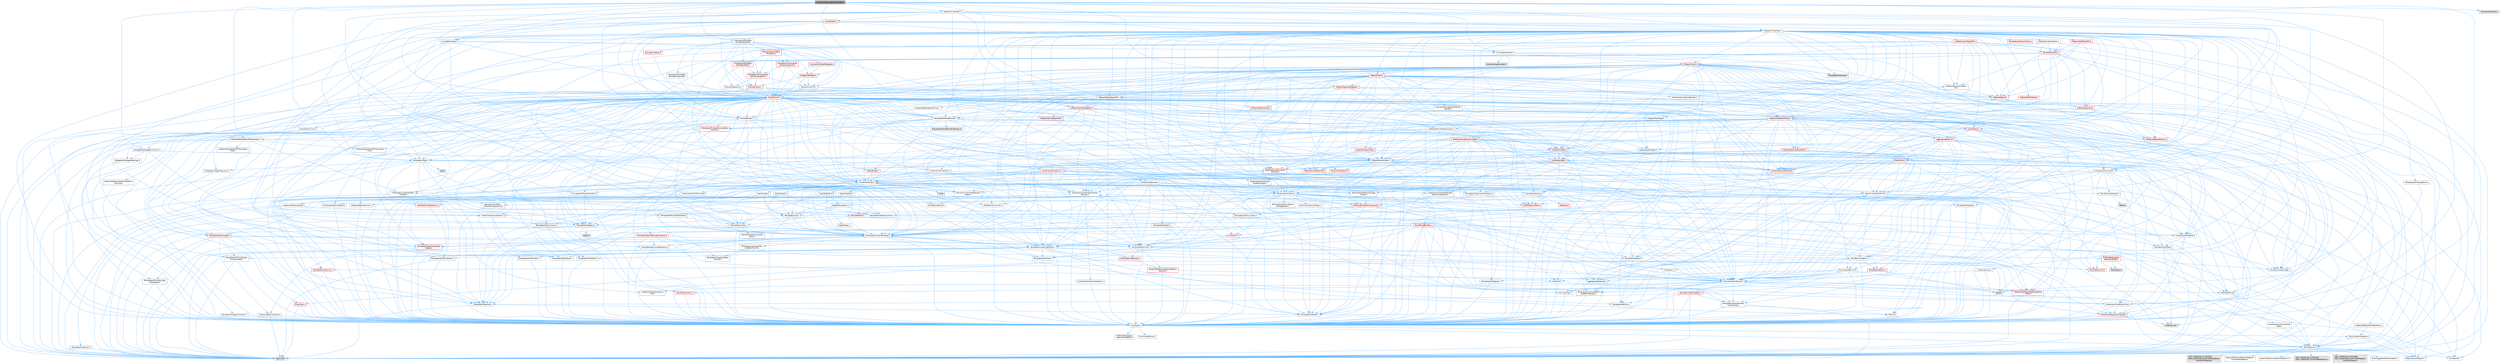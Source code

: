 digraph "ConstraintChannelCurveModel.h"
{
 // INTERACTIVE_SVG=YES
 // LATEX_PDF_SIZE
  bgcolor="transparent";
  edge [fontname=Helvetica,fontsize=10,labelfontname=Helvetica,labelfontsize=10];
  node [fontname=Helvetica,fontsize=10,shape=box,height=0.2,width=0.4];
  Node1 [id="Node000001",label="ConstraintChannelCurveModel.h",height=0.2,width=0.4,color="gray40", fillcolor="grey60", style="filled", fontcolor="black",tooltip=" "];
  Node1 -> Node2 [id="edge1_Node000001_Node000002",color="steelblue1",style="solid",tooltip=" "];
  Node2 [id="Node000002",label="Channels/MovieSceneChannel\lHandle.h",height=0.2,width=0.4,color="grey40", fillcolor="white", style="filled",URL="$de/d71/MovieSceneChannelHandle_8h.html",tooltip=" "];
  Node2 -> Node3 [id="edge2_Node000002_Node000003",color="steelblue1",style="solid",tooltip=" "];
  Node3 [id="Node000003",label="HAL/Platform.h",height=0.2,width=0.4,color="grey40", fillcolor="white", style="filled",URL="$d9/dd0/Platform_8h.html",tooltip=" "];
  Node3 -> Node4 [id="edge3_Node000003_Node000004",color="steelblue1",style="solid",tooltip=" "];
  Node4 [id="Node000004",label="Misc/Build.h",height=0.2,width=0.4,color="grey40", fillcolor="white", style="filled",URL="$d3/dbb/Build_8h.html",tooltip=" "];
  Node3 -> Node5 [id="edge4_Node000003_Node000005",color="steelblue1",style="solid",tooltip=" "];
  Node5 [id="Node000005",label="Misc/LargeWorldCoordinates.h",height=0.2,width=0.4,color="grey40", fillcolor="white", style="filled",URL="$d2/dcb/LargeWorldCoordinates_8h.html",tooltip=" "];
  Node3 -> Node6 [id="edge5_Node000003_Node000006",color="steelblue1",style="solid",tooltip=" "];
  Node6 [id="Node000006",label="type_traits",height=0.2,width=0.4,color="grey60", fillcolor="#E0E0E0", style="filled",tooltip=" "];
  Node3 -> Node7 [id="edge6_Node000003_Node000007",color="steelblue1",style="solid",tooltip=" "];
  Node7 [id="Node000007",label="PreprocessorHelpers.h",height=0.2,width=0.4,color="grey40", fillcolor="white", style="filled",URL="$db/ddb/PreprocessorHelpers_8h.html",tooltip=" "];
  Node3 -> Node8 [id="edge7_Node000003_Node000008",color="steelblue1",style="solid",tooltip=" "];
  Node8 [id="Node000008",label="UBT_COMPILED_PLATFORM\l/UBT_COMPILED_PLATFORMPlatform\lCompilerPreSetup.h",height=0.2,width=0.4,color="grey60", fillcolor="#E0E0E0", style="filled",tooltip=" "];
  Node3 -> Node9 [id="edge8_Node000003_Node000009",color="steelblue1",style="solid",tooltip=" "];
  Node9 [id="Node000009",label="GenericPlatform/GenericPlatform\lCompilerPreSetup.h",height=0.2,width=0.4,color="grey40", fillcolor="white", style="filled",URL="$d9/dc8/GenericPlatformCompilerPreSetup_8h.html",tooltip=" "];
  Node3 -> Node10 [id="edge9_Node000003_Node000010",color="steelblue1",style="solid",tooltip=" "];
  Node10 [id="Node000010",label="GenericPlatform/GenericPlatform.h",height=0.2,width=0.4,color="grey40", fillcolor="white", style="filled",URL="$d6/d84/GenericPlatform_8h.html",tooltip=" "];
  Node3 -> Node11 [id="edge10_Node000003_Node000011",color="steelblue1",style="solid",tooltip=" "];
  Node11 [id="Node000011",label="UBT_COMPILED_PLATFORM\l/UBT_COMPILED_PLATFORMPlatform.h",height=0.2,width=0.4,color="grey60", fillcolor="#E0E0E0", style="filled",tooltip=" "];
  Node3 -> Node12 [id="edge11_Node000003_Node000012",color="steelblue1",style="solid",tooltip=" "];
  Node12 [id="Node000012",label="UBT_COMPILED_PLATFORM\l/UBT_COMPILED_PLATFORMPlatform\lCompilerSetup.h",height=0.2,width=0.4,color="grey60", fillcolor="#E0E0E0", style="filled",tooltip=" "];
  Node2 -> Node13 [id="edge12_Node000002_Node000013",color="steelblue1",style="solid",tooltip=" "];
  Node13 [id="Node000013",label="Misc/AssertionMacros.h",height=0.2,width=0.4,color="grey40", fillcolor="white", style="filled",URL="$d0/dfa/AssertionMacros_8h.html",tooltip=" "];
  Node13 -> Node14 [id="edge13_Node000013_Node000014",color="steelblue1",style="solid",tooltip=" "];
  Node14 [id="Node000014",label="CoreTypes.h",height=0.2,width=0.4,color="grey40", fillcolor="white", style="filled",URL="$dc/dec/CoreTypes_8h.html",tooltip=" "];
  Node14 -> Node3 [id="edge14_Node000014_Node000003",color="steelblue1",style="solid",tooltip=" "];
  Node14 -> Node15 [id="edge15_Node000014_Node000015",color="steelblue1",style="solid",tooltip=" "];
  Node15 [id="Node000015",label="ProfilingDebugging\l/UMemoryDefines.h",height=0.2,width=0.4,color="grey40", fillcolor="white", style="filled",URL="$d2/da2/UMemoryDefines_8h.html",tooltip=" "];
  Node14 -> Node16 [id="edge16_Node000014_Node000016",color="steelblue1",style="solid",tooltip=" "];
  Node16 [id="Node000016",label="Misc/CoreMiscDefines.h",height=0.2,width=0.4,color="grey40", fillcolor="white", style="filled",URL="$da/d38/CoreMiscDefines_8h.html",tooltip=" "];
  Node16 -> Node3 [id="edge17_Node000016_Node000003",color="steelblue1",style="solid",tooltip=" "];
  Node16 -> Node7 [id="edge18_Node000016_Node000007",color="steelblue1",style="solid",tooltip=" "];
  Node14 -> Node17 [id="edge19_Node000014_Node000017",color="steelblue1",style="solid",tooltip=" "];
  Node17 [id="Node000017",label="Misc/CoreDefines.h",height=0.2,width=0.4,color="grey40", fillcolor="white", style="filled",URL="$d3/dd2/CoreDefines_8h.html",tooltip=" "];
  Node13 -> Node3 [id="edge20_Node000013_Node000003",color="steelblue1",style="solid",tooltip=" "];
  Node13 -> Node18 [id="edge21_Node000013_Node000018",color="steelblue1",style="solid",tooltip=" "];
  Node18 [id="Node000018",label="HAL/PlatformMisc.h",height=0.2,width=0.4,color="red", fillcolor="#FFF0F0", style="filled",URL="$d0/df5/PlatformMisc_8h.html",tooltip=" "];
  Node18 -> Node14 [id="edge22_Node000018_Node000014",color="steelblue1",style="solid",tooltip=" "];
  Node13 -> Node7 [id="edge23_Node000013_Node000007",color="steelblue1",style="solid",tooltip=" "];
  Node13 -> Node54 [id="edge24_Node000013_Node000054",color="steelblue1",style="solid",tooltip=" "];
  Node54 [id="Node000054",label="Templates/EnableIf.h",height=0.2,width=0.4,color="grey40", fillcolor="white", style="filled",URL="$d7/d60/EnableIf_8h.html",tooltip=" "];
  Node54 -> Node14 [id="edge25_Node000054_Node000014",color="steelblue1",style="solid",tooltip=" "];
  Node13 -> Node55 [id="edge26_Node000013_Node000055",color="steelblue1",style="solid",tooltip=" "];
  Node55 [id="Node000055",label="Templates/IsArrayOrRefOf\lTypeByPredicate.h",height=0.2,width=0.4,color="grey40", fillcolor="white", style="filled",URL="$d6/da1/IsArrayOrRefOfTypeByPredicate_8h.html",tooltip=" "];
  Node55 -> Node14 [id="edge27_Node000055_Node000014",color="steelblue1",style="solid",tooltip=" "];
  Node13 -> Node56 [id="edge28_Node000013_Node000056",color="steelblue1",style="solid",tooltip=" "];
  Node56 [id="Node000056",label="Templates/IsValidVariadic\lFunctionArg.h",height=0.2,width=0.4,color="grey40", fillcolor="white", style="filled",URL="$d0/dc8/IsValidVariadicFunctionArg_8h.html",tooltip=" "];
  Node56 -> Node14 [id="edge29_Node000056_Node000014",color="steelblue1",style="solid",tooltip=" "];
  Node56 -> Node57 [id="edge30_Node000056_Node000057",color="steelblue1",style="solid",tooltip=" "];
  Node57 [id="Node000057",label="IsEnum.h",height=0.2,width=0.4,color="grey40", fillcolor="white", style="filled",URL="$d4/de5/IsEnum_8h.html",tooltip=" "];
  Node56 -> Node6 [id="edge31_Node000056_Node000006",color="steelblue1",style="solid",tooltip=" "];
  Node13 -> Node58 [id="edge32_Node000013_Node000058",color="steelblue1",style="solid",tooltip=" "];
  Node58 [id="Node000058",label="Traits/IsCharEncodingCompatible\lWith.h",height=0.2,width=0.4,color="red", fillcolor="#FFF0F0", style="filled",URL="$df/dd1/IsCharEncodingCompatibleWith_8h.html",tooltip=" "];
  Node58 -> Node6 [id="edge33_Node000058_Node000006",color="steelblue1",style="solid",tooltip=" "];
  Node13 -> Node60 [id="edge34_Node000013_Node000060",color="steelblue1",style="solid",tooltip=" "];
  Node60 [id="Node000060",label="Misc/VarArgs.h",height=0.2,width=0.4,color="grey40", fillcolor="white", style="filled",URL="$d5/d6f/VarArgs_8h.html",tooltip=" "];
  Node60 -> Node14 [id="edge35_Node000060_Node000014",color="steelblue1",style="solid",tooltip=" "];
  Node13 -> Node61 [id="edge36_Node000013_Node000061",color="steelblue1",style="solid",tooltip=" "];
  Node61 [id="Node000061",label="String/FormatStringSan.h",height=0.2,width=0.4,color="red", fillcolor="#FFF0F0", style="filled",URL="$d3/d8b/FormatStringSan_8h.html",tooltip=" "];
  Node61 -> Node6 [id="edge37_Node000061_Node000006",color="steelblue1",style="solid",tooltip=" "];
  Node61 -> Node14 [id="edge38_Node000061_Node000014",color="steelblue1",style="solid",tooltip=" "];
  Node61 -> Node62 [id="edge39_Node000061_Node000062",color="steelblue1",style="solid",tooltip=" "];
  Node62 [id="Node000062",label="Templates/Requires.h",height=0.2,width=0.4,color="grey40", fillcolor="white", style="filled",URL="$dc/d96/Requires_8h.html",tooltip=" "];
  Node62 -> Node54 [id="edge40_Node000062_Node000054",color="steelblue1",style="solid",tooltip=" "];
  Node62 -> Node6 [id="edge41_Node000062_Node000006",color="steelblue1",style="solid",tooltip=" "];
  Node61 -> Node63 [id="edge42_Node000061_Node000063",color="steelblue1",style="solid",tooltip=" "];
  Node63 [id="Node000063",label="Templates/Identity.h",height=0.2,width=0.4,color="grey40", fillcolor="white", style="filled",URL="$d0/dd5/Identity_8h.html",tooltip=" "];
  Node61 -> Node56 [id="edge43_Node000061_Node000056",color="steelblue1",style="solid",tooltip=" "];
  Node61 -> Node26 [id="edge44_Node000061_Node000026",color="steelblue1",style="solid",tooltip=" "];
  Node26 [id="Node000026",label="Containers/ContainersFwd.h",height=0.2,width=0.4,color="grey40", fillcolor="white", style="filled",URL="$d4/d0a/ContainersFwd_8h.html",tooltip=" "];
  Node26 -> Node3 [id="edge45_Node000026_Node000003",color="steelblue1",style="solid",tooltip=" "];
  Node26 -> Node14 [id="edge46_Node000026_Node000014",color="steelblue1",style="solid",tooltip=" "];
  Node26 -> Node23 [id="edge47_Node000026_Node000023",color="steelblue1",style="solid",tooltip=" "];
  Node23 [id="Node000023",label="Traits/IsContiguousContainer.h",height=0.2,width=0.4,color="red", fillcolor="#FFF0F0", style="filled",URL="$d5/d3c/IsContiguousContainer_8h.html",tooltip=" "];
  Node23 -> Node14 [id="edge48_Node000023_Node000014",color="steelblue1",style="solid",tooltip=" "];
  Node23 -> Node22 [id="edge49_Node000023_Node000022",color="steelblue1",style="solid",tooltip=" "];
  Node22 [id="Node000022",label="initializer_list",height=0.2,width=0.4,color="grey60", fillcolor="#E0E0E0", style="filled",tooltip=" "];
  Node13 -> Node67 [id="edge50_Node000013_Node000067",color="steelblue1",style="solid",tooltip=" "];
  Node67 [id="Node000067",label="atomic",height=0.2,width=0.4,color="grey60", fillcolor="#E0E0E0", style="filled",tooltip=" "];
  Node2 -> Node68 [id="edge51_Node000002_Node000068",color="steelblue1",style="solid",tooltip=" "];
  Node68 [id="Node000068",label="Templates/SharedPointer.h",height=0.2,width=0.4,color="grey40", fillcolor="white", style="filled",URL="$d2/d17/SharedPointer_8h.html",tooltip=" "];
  Node68 -> Node14 [id="edge52_Node000068_Node000014",color="steelblue1",style="solid",tooltip=" "];
  Node68 -> Node69 [id="edge53_Node000068_Node000069",color="steelblue1",style="solid",tooltip=" "];
  Node69 [id="Node000069",label="Misc/IntrusiveUnsetOptional\lState.h",height=0.2,width=0.4,color="grey40", fillcolor="white", style="filled",URL="$d2/d0a/IntrusiveUnsetOptionalState_8h.html",tooltip=" "];
  Node69 -> Node70 [id="edge54_Node000069_Node000070",color="steelblue1",style="solid",tooltip=" "];
  Node70 [id="Node000070",label="Misc/OptionalFwd.h",height=0.2,width=0.4,color="grey40", fillcolor="white", style="filled",URL="$dc/d50/OptionalFwd_8h.html",tooltip=" "];
  Node68 -> Node71 [id="edge55_Node000068_Node000071",color="steelblue1",style="solid",tooltip=" "];
  Node71 [id="Node000071",label="Templates/PointerIsConvertible\lFromTo.h",height=0.2,width=0.4,color="red", fillcolor="#FFF0F0", style="filled",URL="$d6/d65/PointerIsConvertibleFromTo_8h.html",tooltip=" "];
  Node71 -> Node14 [id="edge56_Node000071_Node000014",color="steelblue1",style="solid",tooltip=" "];
  Node71 -> Node72 [id="edge57_Node000071_Node000072",color="steelblue1",style="solid",tooltip=" "];
  Node72 [id="Node000072",label="Templates/LosesQualifiers\lFromTo.h",height=0.2,width=0.4,color="grey40", fillcolor="white", style="filled",URL="$d2/db3/LosesQualifiersFromTo_8h.html",tooltip=" "];
  Node72 -> Node73 [id="edge58_Node000072_Node000073",color="steelblue1",style="solid",tooltip=" "];
  Node73 [id="Node000073",label="Templates/CopyQualifiers\lFromTo.h",height=0.2,width=0.4,color="grey40", fillcolor="white", style="filled",URL="$d5/db4/CopyQualifiersFromTo_8h.html",tooltip=" "];
  Node72 -> Node6 [id="edge59_Node000072_Node000006",color="steelblue1",style="solid",tooltip=" "];
  Node71 -> Node6 [id="edge60_Node000071_Node000006",color="steelblue1",style="solid",tooltip=" "];
  Node68 -> Node13 [id="edge61_Node000068_Node000013",color="steelblue1",style="solid",tooltip=" "];
  Node68 -> Node74 [id="edge62_Node000068_Node000074",color="steelblue1",style="solid",tooltip=" "];
  Node74 [id="Node000074",label="HAL/UnrealMemory.h",height=0.2,width=0.4,color="grey40", fillcolor="white", style="filled",URL="$d9/d96/UnrealMemory_8h.html",tooltip=" "];
  Node74 -> Node14 [id="edge63_Node000074_Node000014",color="steelblue1",style="solid",tooltip=" "];
  Node74 -> Node75 [id="edge64_Node000074_Node000075",color="steelblue1",style="solid",tooltip=" "];
  Node75 [id="Node000075",label="GenericPlatform/GenericPlatform\lMemory.h",height=0.2,width=0.4,color="red", fillcolor="#FFF0F0", style="filled",URL="$dd/d22/GenericPlatformMemory_8h.html",tooltip=" "];
  Node75 -> Node25 [id="edge65_Node000075_Node000025",color="steelblue1",style="solid",tooltip=" "];
  Node25 [id="Node000025",label="CoreFwd.h",height=0.2,width=0.4,color="grey40", fillcolor="white", style="filled",URL="$d1/d1e/CoreFwd_8h.html",tooltip=" "];
  Node25 -> Node14 [id="edge66_Node000025_Node000014",color="steelblue1",style="solid",tooltip=" "];
  Node25 -> Node26 [id="edge67_Node000025_Node000026",color="steelblue1",style="solid",tooltip=" "];
  Node25 -> Node27 [id="edge68_Node000025_Node000027",color="steelblue1",style="solid",tooltip=" "];
  Node27 [id="Node000027",label="Math/MathFwd.h",height=0.2,width=0.4,color="grey40", fillcolor="white", style="filled",URL="$d2/d10/MathFwd_8h.html",tooltip=" "];
  Node27 -> Node3 [id="edge69_Node000027_Node000003",color="steelblue1",style="solid",tooltip=" "];
  Node25 -> Node28 [id="edge70_Node000025_Node000028",color="steelblue1",style="solid",tooltip=" "];
  Node28 [id="Node000028",label="UObject/UObjectHierarchy\lFwd.h",height=0.2,width=0.4,color="grey40", fillcolor="white", style="filled",URL="$d3/d13/UObjectHierarchyFwd_8h.html",tooltip=" "];
  Node75 -> Node14 [id="edge71_Node000075_Node000014",color="steelblue1",style="solid",tooltip=" "];
  Node74 -> Node78 [id="edge72_Node000074_Node000078",color="steelblue1",style="solid",tooltip=" "];
  Node78 [id="Node000078",label="HAL/MemoryBase.h",height=0.2,width=0.4,color="grey40", fillcolor="white", style="filled",URL="$d6/d9f/MemoryBase_8h.html",tooltip=" "];
  Node78 -> Node14 [id="edge73_Node000078_Node000014",color="steelblue1",style="solid",tooltip=" "];
  Node78 -> Node47 [id="edge74_Node000078_Node000047",color="steelblue1",style="solid",tooltip=" "];
  Node47 [id="Node000047",label="HAL/PlatformAtomics.h",height=0.2,width=0.4,color="red", fillcolor="#FFF0F0", style="filled",URL="$d3/d36/PlatformAtomics_8h.html",tooltip=" "];
  Node47 -> Node14 [id="edge75_Node000047_Node000014",color="steelblue1",style="solid",tooltip=" "];
  Node78 -> Node30 [id="edge76_Node000078_Node000030",color="steelblue1",style="solid",tooltip=" "];
  Node30 [id="Node000030",label="HAL/PlatformCrt.h",height=0.2,width=0.4,color="red", fillcolor="#FFF0F0", style="filled",URL="$d8/d75/PlatformCrt_8h.html",tooltip=" "];
  Node78 -> Node79 [id="edge77_Node000078_Node000079",color="steelblue1",style="solid",tooltip=" "];
  Node79 [id="Node000079",label="Misc/Exec.h",height=0.2,width=0.4,color="grey40", fillcolor="white", style="filled",URL="$de/ddb/Exec_8h.html",tooltip=" "];
  Node79 -> Node14 [id="edge78_Node000079_Node000014",color="steelblue1",style="solid",tooltip=" "];
  Node79 -> Node13 [id="edge79_Node000079_Node000013",color="steelblue1",style="solid",tooltip=" "];
  Node78 -> Node80 [id="edge80_Node000078_Node000080",color="steelblue1",style="solid",tooltip=" "];
  Node80 [id="Node000080",label="Misc/OutputDevice.h",height=0.2,width=0.4,color="grey40", fillcolor="white", style="filled",URL="$d7/d32/OutputDevice_8h.html",tooltip=" "];
  Node80 -> Node25 [id="edge81_Node000080_Node000025",color="steelblue1",style="solid",tooltip=" "];
  Node80 -> Node14 [id="edge82_Node000080_Node000014",color="steelblue1",style="solid",tooltip=" "];
  Node80 -> Node81 [id="edge83_Node000080_Node000081",color="steelblue1",style="solid",tooltip=" "];
  Node81 [id="Node000081",label="Logging/LogVerbosity.h",height=0.2,width=0.4,color="grey40", fillcolor="white", style="filled",URL="$d2/d8f/LogVerbosity_8h.html",tooltip=" "];
  Node81 -> Node14 [id="edge84_Node000081_Node000014",color="steelblue1",style="solid",tooltip=" "];
  Node80 -> Node60 [id="edge85_Node000080_Node000060",color="steelblue1",style="solid",tooltip=" "];
  Node80 -> Node55 [id="edge86_Node000080_Node000055",color="steelblue1",style="solid",tooltip=" "];
  Node80 -> Node56 [id="edge87_Node000080_Node000056",color="steelblue1",style="solid",tooltip=" "];
  Node80 -> Node58 [id="edge88_Node000080_Node000058",color="steelblue1",style="solid",tooltip=" "];
  Node78 -> Node82 [id="edge89_Node000078_Node000082",color="steelblue1",style="solid",tooltip=" "];
  Node82 [id="Node000082",label="Templates/Atomic.h",height=0.2,width=0.4,color="red", fillcolor="#FFF0F0", style="filled",URL="$d3/d91/Atomic_8h.html",tooltip=" "];
  Node82 -> Node85 [id="edge90_Node000082_Node000085",color="steelblue1",style="solid",tooltip=" "];
  Node85 [id="Node000085",label="Templates/IsIntegral.h",height=0.2,width=0.4,color="grey40", fillcolor="white", style="filled",URL="$da/d64/IsIntegral_8h.html",tooltip=" "];
  Node85 -> Node14 [id="edge91_Node000085_Node000014",color="steelblue1",style="solid",tooltip=" "];
  Node82 -> Node67 [id="edge92_Node000082_Node000067",color="steelblue1",style="solid",tooltip=" "];
  Node74 -> Node91 [id="edge93_Node000074_Node000091",color="steelblue1",style="solid",tooltip=" "];
  Node91 [id="Node000091",label="HAL/PlatformMemory.h",height=0.2,width=0.4,color="red", fillcolor="#FFF0F0", style="filled",URL="$de/d68/PlatformMemory_8h.html",tooltip=" "];
  Node91 -> Node14 [id="edge94_Node000091_Node000014",color="steelblue1",style="solid",tooltip=" "];
  Node91 -> Node75 [id="edge95_Node000091_Node000075",color="steelblue1",style="solid",tooltip=" "];
  Node74 -> Node93 [id="edge96_Node000074_Node000093",color="steelblue1",style="solid",tooltip=" "];
  Node93 [id="Node000093",label="ProfilingDebugging\l/MemoryTrace.h",height=0.2,width=0.4,color="red", fillcolor="#FFF0F0", style="filled",URL="$da/dd7/MemoryTrace_8h.html",tooltip=" "];
  Node93 -> Node3 [id="edge97_Node000093_Node000003",color="steelblue1",style="solid",tooltip=" "];
  Node93 -> Node42 [id="edge98_Node000093_Node000042",color="steelblue1",style="solid",tooltip=" "];
  Node42 [id="Node000042",label="Misc/EnumClassFlags.h",height=0.2,width=0.4,color="grey40", fillcolor="white", style="filled",URL="$d8/de7/EnumClassFlags_8h.html",tooltip=" "];
  Node93 -> Node53 [id="edge99_Node000093_Node000053",color="steelblue1",style="solid",tooltip=" "];
  Node53 [id="Node000053",label="Trace/Trace.h",height=0.2,width=0.4,color="grey60", fillcolor="#E0E0E0", style="filled",tooltip=" "];
  Node74 -> Node94 [id="edge100_Node000074_Node000094",color="steelblue1",style="solid",tooltip=" "];
  Node94 [id="Node000094",label="Templates/IsPointer.h",height=0.2,width=0.4,color="grey40", fillcolor="white", style="filled",URL="$d7/d05/IsPointer_8h.html",tooltip=" "];
  Node94 -> Node14 [id="edge101_Node000094_Node000014",color="steelblue1",style="solid",tooltip=" "];
  Node68 -> Node95 [id="edge102_Node000068_Node000095",color="steelblue1",style="solid",tooltip=" "];
  Node95 [id="Node000095",label="Containers/Array.h",height=0.2,width=0.4,color="grey40", fillcolor="white", style="filled",URL="$df/dd0/Array_8h.html",tooltip=" "];
  Node95 -> Node14 [id="edge103_Node000095_Node000014",color="steelblue1",style="solid",tooltip=" "];
  Node95 -> Node13 [id="edge104_Node000095_Node000013",color="steelblue1",style="solid",tooltip=" "];
  Node95 -> Node69 [id="edge105_Node000095_Node000069",color="steelblue1",style="solid",tooltip=" "];
  Node95 -> Node96 [id="edge106_Node000095_Node000096",color="steelblue1",style="solid",tooltip=" "];
  Node96 [id="Node000096",label="Misc/ReverseIterate.h",height=0.2,width=0.4,color="grey40", fillcolor="white", style="filled",URL="$db/de3/ReverseIterate_8h.html",tooltip=" "];
  Node96 -> Node3 [id="edge107_Node000096_Node000003",color="steelblue1",style="solid",tooltip=" "];
  Node96 -> Node97 [id="edge108_Node000096_Node000097",color="steelblue1",style="solid",tooltip=" "];
  Node97 [id="Node000097",label="iterator",height=0.2,width=0.4,color="grey60", fillcolor="#E0E0E0", style="filled",tooltip=" "];
  Node95 -> Node74 [id="edge109_Node000095_Node000074",color="steelblue1",style="solid",tooltip=" "];
  Node95 -> Node98 [id="edge110_Node000095_Node000098",color="steelblue1",style="solid",tooltip=" "];
  Node98 [id="Node000098",label="Templates/UnrealTypeTraits.h",height=0.2,width=0.4,color="grey40", fillcolor="white", style="filled",URL="$d2/d2d/UnrealTypeTraits_8h.html",tooltip=" "];
  Node98 -> Node14 [id="edge111_Node000098_Node000014",color="steelblue1",style="solid",tooltip=" "];
  Node98 -> Node94 [id="edge112_Node000098_Node000094",color="steelblue1",style="solid",tooltip=" "];
  Node98 -> Node13 [id="edge113_Node000098_Node000013",color="steelblue1",style="solid",tooltip=" "];
  Node98 -> Node87 [id="edge114_Node000098_Node000087",color="steelblue1",style="solid",tooltip=" "];
  Node87 [id="Node000087",label="Templates/AndOrNot.h",height=0.2,width=0.4,color="grey40", fillcolor="white", style="filled",URL="$db/d0a/AndOrNot_8h.html",tooltip=" "];
  Node87 -> Node14 [id="edge115_Node000087_Node000014",color="steelblue1",style="solid",tooltip=" "];
  Node98 -> Node54 [id="edge116_Node000098_Node000054",color="steelblue1",style="solid",tooltip=" "];
  Node98 -> Node99 [id="edge117_Node000098_Node000099",color="steelblue1",style="solid",tooltip=" "];
  Node99 [id="Node000099",label="Templates/IsArithmetic.h",height=0.2,width=0.4,color="grey40", fillcolor="white", style="filled",URL="$d2/d5d/IsArithmetic_8h.html",tooltip=" "];
  Node99 -> Node14 [id="edge118_Node000099_Node000014",color="steelblue1",style="solid",tooltip=" "];
  Node98 -> Node57 [id="edge119_Node000098_Node000057",color="steelblue1",style="solid",tooltip=" "];
  Node98 -> Node100 [id="edge120_Node000098_Node000100",color="steelblue1",style="solid",tooltip=" "];
  Node100 [id="Node000100",label="Templates/Models.h",height=0.2,width=0.4,color="grey40", fillcolor="white", style="filled",URL="$d3/d0c/Models_8h.html",tooltip=" "];
  Node100 -> Node63 [id="edge121_Node000100_Node000063",color="steelblue1",style="solid",tooltip=" "];
  Node98 -> Node101 [id="edge122_Node000098_Node000101",color="steelblue1",style="solid",tooltip=" "];
  Node101 [id="Node000101",label="Templates/IsPODType.h",height=0.2,width=0.4,color="grey40", fillcolor="white", style="filled",URL="$d7/db1/IsPODType_8h.html",tooltip=" "];
  Node101 -> Node14 [id="edge123_Node000101_Node000014",color="steelblue1",style="solid",tooltip=" "];
  Node98 -> Node102 [id="edge124_Node000098_Node000102",color="steelblue1",style="solid",tooltip=" "];
  Node102 [id="Node000102",label="Templates/IsUECoreType.h",height=0.2,width=0.4,color="grey40", fillcolor="white", style="filled",URL="$d1/db8/IsUECoreType_8h.html",tooltip=" "];
  Node102 -> Node14 [id="edge125_Node000102_Node000014",color="steelblue1",style="solid",tooltip=" "];
  Node102 -> Node6 [id="edge126_Node000102_Node000006",color="steelblue1",style="solid",tooltip=" "];
  Node98 -> Node88 [id="edge127_Node000098_Node000088",color="steelblue1",style="solid",tooltip=" "];
  Node88 [id="Node000088",label="Templates/IsTriviallyCopy\lConstructible.h",height=0.2,width=0.4,color="grey40", fillcolor="white", style="filled",URL="$d3/d78/IsTriviallyCopyConstructible_8h.html",tooltip=" "];
  Node88 -> Node14 [id="edge128_Node000088_Node000014",color="steelblue1",style="solid",tooltip=" "];
  Node88 -> Node6 [id="edge129_Node000088_Node000006",color="steelblue1",style="solid",tooltip=" "];
  Node95 -> Node103 [id="edge130_Node000095_Node000103",color="steelblue1",style="solid",tooltip=" "];
  Node103 [id="Node000103",label="Templates/UnrealTemplate.h",height=0.2,width=0.4,color="grey40", fillcolor="white", style="filled",URL="$d4/d24/UnrealTemplate_8h.html",tooltip=" "];
  Node103 -> Node14 [id="edge131_Node000103_Node000014",color="steelblue1",style="solid",tooltip=" "];
  Node103 -> Node94 [id="edge132_Node000103_Node000094",color="steelblue1",style="solid",tooltip=" "];
  Node103 -> Node74 [id="edge133_Node000103_Node000074",color="steelblue1",style="solid",tooltip=" "];
  Node103 -> Node104 [id="edge134_Node000103_Node000104",color="steelblue1",style="solid",tooltip=" "];
  Node104 [id="Node000104",label="Templates/CopyQualifiers\lAndRefsFromTo.h",height=0.2,width=0.4,color="grey40", fillcolor="white", style="filled",URL="$d3/db3/CopyQualifiersAndRefsFromTo_8h.html",tooltip=" "];
  Node104 -> Node73 [id="edge135_Node000104_Node000073",color="steelblue1",style="solid",tooltip=" "];
  Node103 -> Node98 [id="edge136_Node000103_Node000098",color="steelblue1",style="solid",tooltip=" "];
  Node103 -> Node105 [id="edge137_Node000103_Node000105",color="steelblue1",style="solid",tooltip=" "];
  Node105 [id="Node000105",label="Templates/RemoveReference.h",height=0.2,width=0.4,color="grey40", fillcolor="white", style="filled",URL="$da/dbe/RemoveReference_8h.html",tooltip=" "];
  Node105 -> Node14 [id="edge138_Node000105_Node000014",color="steelblue1",style="solid",tooltip=" "];
  Node103 -> Node62 [id="edge139_Node000103_Node000062",color="steelblue1",style="solid",tooltip=" "];
  Node103 -> Node106 [id="edge140_Node000103_Node000106",color="steelblue1",style="solid",tooltip=" "];
  Node106 [id="Node000106",label="Templates/TypeCompatible\lBytes.h",height=0.2,width=0.4,color="red", fillcolor="#FFF0F0", style="filled",URL="$df/d0a/TypeCompatibleBytes_8h.html",tooltip=" "];
  Node106 -> Node14 [id="edge141_Node000106_Node000014",color="steelblue1",style="solid",tooltip=" "];
  Node106 -> Node6 [id="edge142_Node000106_Node000006",color="steelblue1",style="solid",tooltip=" "];
  Node103 -> Node63 [id="edge143_Node000103_Node000063",color="steelblue1",style="solid",tooltip=" "];
  Node103 -> Node23 [id="edge144_Node000103_Node000023",color="steelblue1",style="solid",tooltip=" "];
  Node103 -> Node107 [id="edge145_Node000103_Node000107",color="steelblue1",style="solid",tooltip=" "];
  Node107 [id="Node000107",label="Traits/UseBitwiseSwap.h",height=0.2,width=0.4,color="grey40", fillcolor="white", style="filled",URL="$db/df3/UseBitwiseSwap_8h.html",tooltip=" "];
  Node107 -> Node14 [id="edge146_Node000107_Node000014",color="steelblue1",style="solid",tooltip=" "];
  Node107 -> Node6 [id="edge147_Node000107_Node000006",color="steelblue1",style="solid",tooltip=" "];
  Node103 -> Node6 [id="edge148_Node000103_Node000006",color="steelblue1",style="solid",tooltip=" "];
  Node95 -> Node108 [id="edge149_Node000095_Node000108",color="steelblue1",style="solid",tooltip=" "];
  Node108 [id="Node000108",label="Containers/AllowShrinking.h",height=0.2,width=0.4,color="grey40", fillcolor="white", style="filled",URL="$d7/d1a/AllowShrinking_8h.html",tooltip=" "];
  Node108 -> Node14 [id="edge150_Node000108_Node000014",color="steelblue1",style="solid",tooltip=" "];
  Node95 -> Node109 [id="edge151_Node000095_Node000109",color="steelblue1",style="solid",tooltip=" "];
  Node109 [id="Node000109",label="Containers/ContainerAllocation\lPolicies.h",height=0.2,width=0.4,color="grey40", fillcolor="white", style="filled",URL="$d7/dff/ContainerAllocationPolicies_8h.html",tooltip=" "];
  Node109 -> Node14 [id="edge152_Node000109_Node000014",color="steelblue1",style="solid",tooltip=" "];
  Node109 -> Node110 [id="edge153_Node000109_Node000110",color="steelblue1",style="solid",tooltip=" "];
  Node110 [id="Node000110",label="Containers/ContainerHelpers.h",height=0.2,width=0.4,color="grey40", fillcolor="white", style="filled",URL="$d7/d33/ContainerHelpers_8h.html",tooltip=" "];
  Node110 -> Node14 [id="edge154_Node000110_Node000014",color="steelblue1",style="solid",tooltip=" "];
  Node109 -> Node109 [id="edge155_Node000109_Node000109",color="steelblue1",style="solid",tooltip=" "];
  Node109 -> Node111 [id="edge156_Node000109_Node000111",color="steelblue1",style="solid",tooltip=" "];
  Node111 [id="Node000111",label="HAL/PlatformMath.h",height=0.2,width=0.4,color="red", fillcolor="#FFF0F0", style="filled",URL="$dc/d53/PlatformMath_8h.html",tooltip=" "];
  Node111 -> Node14 [id="edge157_Node000111_Node000014",color="steelblue1",style="solid",tooltip=" "];
  Node109 -> Node74 [id="edge158_Node000109_Node000074",color="steelblue1",style="solid",tooltip=" "];
  Node109 -> Node40 [id="edge159_Node000109_Node000040",color="steelblue1",style="solid",tooltip=" "];
  Node40 [id="Node000040",label="Math/NumericLimits.h",height=0.2,width=0.4,color="grey40", fillcolor="white", style="filled",URL="$df/d1b/NumericLimits_8h.html",tooltip=" "];
  Node40 -> Node14 [id="edge160_Node000040_Node000014",color="steelblue1",style="solid",tooltip=" "];
  Node109 -> Node13 [id="edge161_Node000109_Node000013",color="steelblue1",style="solid",tooltip=" "];
  Node109 -> Node119 [id="edge162_Node000109_Node000119",color="steelblue1",style="solid",tooltip=" "];
  Node119 [id="Node000119",label="Templates/IsPolymorphic.h",height=0.2,width=0.4,color="grey40", fillcolor="white", style="filled",URL="$dc/d20/IsPolymorphic_8h.html",tooltip=" "];
  Node109 -> Node120 [id="edge163_Node000109_Node000120",color="steelblue1",style="solid",tooltip=" "];
  Node120 [id="Node000120",label="Templates/MemoryOps.h",height=0.2,width=0.4,color="red", fillcolor="#FFF0F0", style="filled",URL="$db/dea/MemoryOps_8h.html",tooltip=" "];
  Node120 -> Node14 [id="edge164_Node000120_Node000014",color="steelblue1",style="solid",tooltip=" "];
  Node120 -> Node74 [id="edge165_Node000120_Node000074",color="steelblue1",style="solid",tooltip=" "];
  Node120 -> Node89 [id="edge166_Node000120_Node000089",color="steelblue1",style="solid",tooltip=" "];
  Node89 [id="Node000089",label="Templates/IsTriviallyCopy\lAssignable.h",height=0.2,width=0.4,color="grey40", fillcolor="white", style="filled",URL="$d2/df2/IsTriviallyCopyAssignable_8h.html",tooltip=" "];
  Node89 -> Node14 [id="edge167_Node000089_Node000014",color="steelblue1",style="solid",tooltip=" "];
  Node89 -> Node6 [id="edge168_Node000089_Node000006",color="steelblue1",style="solid",tooltip=" "];
  Node120 -> Node88 [id="edge169_Node000120_Node000088",color="steelblue1",style="solid",tooltip=" "];
  Node120 -> Node62 [id="edge170_Node000120_Node000062",color="steelblue1",style="solid",tooltip=" "];
  Node120 -> Node98 [id="edge171_Node000120_Node000098",color="steelblue1",style="solid",tooltip=" "];
  Node120 -> Node107 [id="edge172_Node000120_Node000107",color="steelblue1",style="solid",tooltip=" "];
  Node120 -> Node6 [id="edge173_Node000120_Node000006",color="steelblue1",style="solid",tooltip=" "];
  Node109 -> Node106 [id="edge174_Node000109_Node000106",color="steelblue1",style="solid",tooltip=" "];
  Node109 -> Node6 [id="edge175_Node000109_Node000006",color="steelblue1",style="solid",tooltip=" "];
  Node95 -> Node121 [id="edge176_Node000095_Node000121",color="steelblue1",style="solid",tooltip=" "];
  Node121 [id="Node000121",label="Containers/ContainerElement\lTypeCompatibility.h",height=0.2,width=0.4,color="grey40", fillcolor="white", style="filled",URL="$df/ddf/ContainerElementTypeCompatibility_8h.html",tooltip=" "];
  Node121 -> Node14 [id="edge177_Node000121_Node000014",color="steelblue1",style="solid",tooltip=" "];
  Node121 -> Node98 [id="edge178_Node000121_Node000098",color="steelblue1",style="solid",tooltip=" "];
  Node95 -> Node122 [id="edge179_Node000095_Node000122",color="steelblue1",style="solid",tooltip=" "];
  Node122 [id="Node000122",label="Serialization/Archive.h",height=0.2,width=0.4,color="grey40", fillcolor="white", style="filled",URL="$d7/d3b/Archive_8h.html",tooltip=" "];
  Node122 -> Node25 [id="edge180_Node000122_Node000025",color="steelblue1",style="solid",tooltip=" "];
  Node122 -> Node14 [id="edge181_Node000122_Node000014",color="steelblue1",style="solid",tooltip=" "];
  Node122 -> Node123 [id="edge182_Node000122_Node000123",color="steelblue1",style="solid",tooltip=" "];
  Node123 [id="Node000123",label="HAL/PlatformProperties.h",height=0.2,width=0.4,color="red", fillcolor="#FFF0F0", style="filled",URL="$d9/db0/PlatformProperties_8h.html",tooltip=" "];
  Node123 -> Node14 [id="edge183_Node000123_Node000014",color="steelblue1",style="solid",tooltip=" "];
  Node122 -> Node126 [id="edge184_Node000122_Node000126",color="steelblue1",style="solid",tooltip=" "];
  Node126 [id="Node000126",label="Internationalization\l/TextNamespaceFwd.h",height=0.2,width=0.4,color="grey40", fillcolor="white", style="filled",URL="$d8/d97/TextNamespaceFwd_8h.html",tooltip=" "];
  Node126 -> Node14 [id="edge185_Node000126_Node000014",color="steelblue1",style="solid",tooltip=" "];
  Node122 -> Node27 [id="edge186_Node000122_Node000027",color="steelblue1",style="solid",tooltip=" "];
  Node122 -> Node13 [id="edge187_Node000122_Node000013",color="steelblue1",style="solid",tooltip=" "];
  Node122 -> Node4 [id="edge188_Node000122_Node000004",color="steelblue1",style="solid",tooltip=" "];
  Node122 -> Node41 [id="edge189_Node000122_Node000041",color="steelblue1",style="solid",tooltip=" "];
  Node41 [id="Node000041",label="Misc/CompressionFlags.h",height=0.2,width=0.4,color="grey40", fillcolor="white", style="filled",URL="$d9/d76/CompressionFlags_8h.html",tooltip=" "];
  Node122 -> Node127 [id="edge190_Node000122_Node000127",color="steelblue1",style="solid",tooltip=" "];
  Node127 [id="Node000127",label="Misc/EngineVersionBase.h",height=0.2,width=0.4,color="grey40", fillcolor="white", style="filled",URL="$d5/d2b/EngineVersionBase_8h.html",tooltip=" "];
  Node127 -> Node14 [id="edge191_Node000127_Node000014",color="steelblue1",style="solid",tooltip=" "];
  Node122 -> Node60 [id="edge192_Node000122_Node000060",color="steelblue1",style="solid",tooltip=" "];
  Node122 -> Node128 [id="edge193_Node000122_Node000128",color="steelblue1",style="solid",tooltip=" "];
  Node128 [id="Node000128",label="Serialization/ArchiveCook\lData.h",height=0.2,width=0.4,color="grey40", fillcolor="white", style="filled",URL="$dc/db6/ArchiveCookData_8h.html",tooltip=" "];
  Node128 -> Node3 [id="edge194_Node000128_Node000003",color="steelblue1",style="solid",tooltip=" "];
  Node122 -> Node129 [id="edge195_Node000122_Node000129",color="steelblue1",style="solid",tooltip=" "];
  Node129 [id="Node000129",label="Serialization/ArchiveSave\lPackageData.h",height=0.2,width=0.4,color="grey40", fillcolor="white", style="filled",URL="$d1/d37/ArchiveSavePackageData_8h.html",tooltip=" "];
  Node122 -> Node54 [id="edge196_Node000122_Node000054",color="steelblue1",style="solid",tooltip=" "];
  Node122 -> Node55 [id="edge197_Node000122_Node000055",color="steelblue1",style="solid",tooltip=" "];
  Node122 -> Node130 [id="edge198_Node000122_Node000130",color="steelblue1",style="solid",tooltip=" "];
  Node130 [id="Node000130",label="Templates/IsEnumClass.h",height=0.2,width=0.4,color="grey40", fillcolor="white", style="filled",URL="$d7/d15/IsEnumClass_8h.html",tooltip=" "];
  Node130 -> Node14 [id="edge199_Node000130_Node000014",color="steelblue1",style="solid",tooltip=" "];
  Node130 -> Node87 [id="edge200_Node000130_Node000087",color="steelblue1",style="solid",tooltip=" "];
  Node122 -> Node116 [id="edge201_Node000122_Node000116",color="steelblue1",style="solid",tooltip=" "];
  Node116 [id="Node000116",label="Templates/IsSigned.h",height=0.2,width=0.4,color="grey40", fillcolor="white", style="filled",URL="$d8/dd8/IsSigned_8h.html",tooltip=" "];
  Node116 -> Node14 [id="edge202_Node000116_Node000014",color="steelblue1",style="solid",tooltip=" "];
  Node122 -> Node56 [id="edge203_Node000122_Node000056",color="steelblue1",style="solid",tooltip=" "];
  Node122 -> Node103 [id="edge204_Node000122_Node000103",color="steelblue1",style="solid",tooltip=" "];
  Node122 -> Node58 [id="edge205_Node000122_Node000058",color="steelblue1",style="solid",tooltip=" "];
  Node122 -> Node131 [id="edge206_Node000122_Node000131",color="steelblue1",style="solid",tooltip=" "];
  Node131 [id="Node000131",label="UObject/ObjectVersion.h",height=0.2,width=0.4,color="grey40", fillcolor="white", style="filled",URL="$da/d63/ObjectVersion_8h.html",tooltip=" "];
  Node131 -> Node14 [id="edge207_Node000131_Node000014",color="steelblue1",style="solid",tooltip=" "];
  Node95 -> Node132 [id="edge208_Node000095_Node000132",color="steelblue1",style="solid",tooltip=" "];
  Node132 [id="Node000132",label="Serialization/MemoryImage\lWriter.h",height=0.2,width=0.4,color="grey40", fillcolor="white", style="filled",URL="$d0/d08/MemoryImageWriter_8h.html",tooltip=" "];
  Node132 -> Node14 [id="edge209_Node000132_Node000014",color="steelblue1",style="solid",tooltip=" "];
  Node132 -> Node133 [id="edge210_Node000132_Node000133",color="steelblue1",style="solid",tooltip=" "];
  Node133 [id="Node000133",label="Serialization/MemoryLayout.h",height=0.2,width=0.4,color="red", fillcolor="#FFF0F0", style="filled",URL="$d7/d66/MemoryLayout_8h.html",tooltip=" "];
  Node133 -> Node136 [id="edge211_Node000133_Node000136",color="steelblue1",style="solid",tooltip=" "];
  Node136 [id="Node000136",label="Containers/EnumAsByte.h",height=0.2,width=0.4,color="grey40", fillcolor="white", style="filled",URL="$d6/d9a/EnumAsByte_8h.html",tooltip=" "];
  Node136 -> Node14 [id="edge212_Node000136_Node000014",color="steelblue1",style="solid",tooltip=" "];
  Node136 -> Node101 [id="edge213_Node000136_Node000101",color="steelblue1",style="solid",tooltip=" "];
  Node136 -> Node137 [id="edge214_Node000136_Node000137",color="steelblue1",style="solid",tooltip=" "];
  Node137 [id="Node000137",label="Templates/TypeHash.h",height=0.2,width=0.4,color="grey40", fillcolor="white", style="filled",URL="$d1/d62/TypeHash_8h.html",tooltip=" "];
  Node137 -> Node14 [id="edge215_Node000137_Node000014",color="steelblue1",style="solid",tooltip=" "];
  Node137 -> Node62 [id="edge216_Node000137_Node000062",color="steelblue1",style="solid",tooltip=" "];
  Node137 -> Node138 [id="edge217_Node000137_Node000138",color="steelblue1",style="solid",tooltip=" "];
  Node138 [id="Node000138",label="Misc/Crc.h",height=0.2,width=0.4,color="red", fillcolor="#FFF0F0", style="filled",URL="$d4/dd2/Crc_8h.html",tooltip=" "];
  Node138 -> Node14 [id="edge218_Node000138_Node000014",color="steelblue1",style="solid",tooltip=" "];
  Node138 -> Node13 [id="edge219_Node000138_Node000013",color="steelblue1",style="solid",tooltip=" "];
  Node138 -> Node140 [id="edge220_Node000138_Node000140",color="steelblue1",style="solid",tooltip=" "];
  Node140 [id="Node000140",label="Misc/Char.h",height=0.2,width=0.4,color="red", fillcolor="#FFF0F0", style="filled",URL="$d0/d58/Char_8h.html",tooltip=" "];
  Node140 -> Node14 [id="edge221_Node000140_Node000014",color="steelblue1",style="solid",tooltip=" "];
  Node140 -> Node6 [id="edge222_Node000140_Node000006",color="steelblue1",style="solid",tooltip=" "];
  Node138 -> Node98 [id="edge223_Node000138_Node000098",color="steelblue1",style="solid",tooltip=" "];
  Node137 -> Node143 [id="edge224_Node000137_Node000143",color="steelblue1",style="solid",tooltip=" "];
  Node143 [id="Node000143",label="stdint.h",height=0.2,width=0.4,color="grey60", fillcolor="#E0E0E0", style="filled",tooltip=" "];
  Node137 -> Node6 [id="edge225_Node000137_Node000006",color="steelblue1",style="solid",tooltip=" "];
  Node133 -> Node20 [id="edge226_Node000133_Node000020",color="steelblue1",style="solid",tooltip=" "];
  Node20 [id="Node000020",label="Containers/StringFwd.h",height=0.2,width=0.4,color="grey40", fillcolor="white", style="filled",URL="$df/d37/StringFwd_8h.html",tooltip=" "];
  Node20 -> Node14 [id="edge227_Node000020_Node000014",color="steelblue1",style="solid",tooltip=" "];
  Node20 -> Node21 [id="edge228_Node000020_Node000021",color="steelblue1",style="solid",tooltip=" "];
  Node21 [id="Node000021",label="Traits/ElementType.h",height=0.2,width=0.4,color="grey40", fillcolor="white", style="filled",URL="$d5/d4f/ElementType_8h.html",tooltip=" "];
  Node21 -> Node3 [id="edge229_Node000021_Node000003",color="steelblue1",style="solid",tooltip=" "];
  Node21 -> Node22 [id="edge230_Node000021_Node000022",color="steelblue1",style="solid",tooltip=" "];
  Node21 -> Node6 [id="edge231_Node000021_Node000006",color="steelblue1",style="solid",tooltip=" "];
  Node20 -> Node23 [id="edge232_Node000020_Node000023",color="steelblue1",style="solid",tooltip=" "];
  Node133 -> Node74 [id="edge233_Node000133_Node000074",color="steelblue1",style="solid",tooltip=" "];
  Node133 -> Node54 [id="edge234_Node000133_Node000054",color="steelblue1",style="solid",tooltip=" "];
  Node133 -> Node119 [id="edge235_Node000133_Node000119",color="steelblue1",style="solid",tooltip=" "];
  Node133 -> Node100 [id="edge236_Node000133_Node000100",color="steelblue1",style="solid",tooltip=" "];
  Node133 -> Node103 [id="edge237_Node000133_Node000103",color="steelblue1",style="solid",tooltip=" "];
  Node95 -> Node146 [id="edge238_Node000095_Node000146",color="steelblue1",style="solid",tooltip=" "];
  Node146 [id="Node000146",label="Algo/Heapify.h",height=0.2,width=0.4,color="grey40", fillcolor="white", style="filled",URL="$d0/d2a/Heapify_8h.html",tooltip=" "];
  Node146 -> Node147 [id="edge239_Node000146_Node000147",color="steelblue1",style="solid",tooltip=" "];
  Node147 [id="Node000147",label="Algo/Impl/BinaryHeap.h",height=0.2,width=0.4,color="grey40", fillcolor="white", style="filled",URL="$d7/da3/Algo_2Impl_2BinaryHeap_8h.html",tooltip=" "];
  Node147 -> Node148 [id="edge240_Node000147_Node000148",color="steelblue1",style="solid",tooltip=" "];
  Node148 [id="Node000148",label="Templates/Invoke.h",height=0.2,width=0.4,color="grey40", fillcolor="white", style="filled",URL="$d7/deb/Invoke_8h.html",tooltip=" "];
  Node148 -> Node14 [id="edge241_Node000148_Node000014",color="steelblue1",style="solid",tooltip=" "];
  Node148 -> Node149 [id="edge242_Node000148_Node000149",color="steelblue1",style="solid",tooltip=" "];
  Node149 [id="Node000149",label="Traits/MemberFunctionPtr\lOuter.h",height=0.2,width=0.4,color="grey40", fillcolor="white", style="filled",URL="$db/da7/MemberFunctionPtrOuter_8h.html",tooltip=" "];
  Node148 -> Node103 [id="edge243_Node000148_Node000103",color="steelblue1",style="solid",tooltip=" "];
  Node148 -> Node6 [id="edge244_Node000148_Node000006",color="steelblue1",style="solid",tooltip=" "];
  Node147 -> Node150 [id="edge245_Node000147_Node000150",color="steelblue1",style="solid",tooltip=" "];
  Node150 [id="Node000150",label="Templates/Projection.h",height=0.2,width=0.4,color="grey40", fillcolor="white", style="filled",URL="$d7/df0/Projection_8h.html",tooltip=" "];
  Node150 -> Node6 [id="edge246_Node000150_Node000006",color="steelblue1",style="solid",tooltip=" "];
  Node147 -> Node151 [id="edge247_Node000147_Node000151",color="steelblue1",style="solid",tooltip=" "];
  Node151 [id="Node000151",label="Templates/ReversePredicate.h",height=0.2,width=0.4,color="grey40", fillcolor="white", style="filled",URL="$d8/d28/ReversePredicate_8h.html",tooltip=" "];
  Node151 -> Node148 [id="edge248_Node000151_Node000148",color="steelblue1",style="solid",tooltip=" "];
  Node151 -> Node103 [id="edge249_Node000151_Node000103",color="steelblue1",style="solid",tooltip=" "];
  Node147 -> Node6 [id="edge250_Node000147_Node000006",color="steelblue1",style="solid",tooltip=" "];
  Node146 -> Node152 [id="edge251_Node000146_Node000152",color="steelblue1",style="solid",tooltip=" "];
  Node152 [id="Node000152",label="Templates/IdentityFunctor.h",height=0.2,width=0.4,color="grey40", fillcolor="white", style="filled",URL="$d7/d2e/IdentityFunctor_8h.html",tooltip=" "];
  Node152 -> Node3 [id="edge252_Node000152_Node000003",color="steelblue1",style="solid",tooltip=" "];
  Node146 -> Node148 [id="edge253_Node000146_Node000148",color="steelblue1",style="solid",tooltip=" "];
  Node146 -> Node153 [id="edge254_Node000146_Node000153",color="steelblue1",style="solid",tooltip=" "];
  Node153 [id="Node000153",label="Templates/Less.h",height=0.2,width=0.4,color="grey40", fillcolor="white", style="filled",URL="$de/dc8/Less_8h.html",tooltip=" "];
  Node153 -> Node14 [id="edge255_Node000153_Node000014",color="steelblue1",style="solid",tooltip=" "];
  Node153 -> Node103 [id="edge256_Node000153_Node000103",color="steelblue1",style="solid",tooltip=" "];
  Node146 -> Node103 [id="edge257_Node000146_Node000103",color="steelblue1",style="solid",tooltip=" "];
  Node95 -> Node154 [id="edge258_Node000095_Node000154",color="steelblue1",style="solid",tooltip=" "];
  Node154 [id="Node000154",label="Algo/HeapSort.h",height=0.2,width=0.4,color="grey40", fillcolor="white", style="filled",URL="$d3/d92/HeapSort_8h.html",tooltip=" "];
  Node154 -> Node147 [id="edge259_Node000154_Node000147",color="steelblue1",style="solid",tooltip=" "];
  Node154 -> Node152 [id="edge260_Node000154_Node000152",color="steelblue1",style="solid",tooltip=" "];
  Node154 -> Node153 [id="edge261_Node000154_Node000153",color="steelblue1",style="solid",tooltip=" "];
  Node154 -> Node103 [id="edge262_Node000154_Node000103",color="steelblue1",style="solid",tooltip=" "];
  Node95 -> Node155 [id="edge263_Node000095_Node000155",color="steelblue1",style="solid",tooltip=" "];
  Node155 [id="Node000155",label="Algo/IsHeap.h",height=0.2,width=0.4,color="grey40", fillcolor="white", style="filled",URL="$de/d32/IsHeap_8h.html",tooltip=" "];
  Node155 -> Node147 [id="edge264_Node000155_Node000147",color="steelblue1",style="solid",tooltip=" "];
  Node155 -> Node152 [id="edge265_Node000155_Node000152",color="steelblue1",style="solid",tooltip=" "];
  Node155 -> Node148 [id="edge266_Node000155_Node000148",color="steelblue1",style="solid",tooltip=" "];
  Node155 -> Node153 [id="edge267_Node000155_Node000153",color="steelblue1",style="solid",tooltip=" "];
  Node155 -> Node103 [id="edge268_Node000155_Node000103",color="steelblue1",style="solid",tooltip=" "];
  Node95 -> Node147 [id="edge269_Node000095_Node000147",color="steelblue1",style="solid",tooltip=" "];
  Node95 -> Node156 [id="edge270_Node000095_Node000156",color="steelblue1",style="solid",tooltip=" "];
  Node156 [id="Node000156",label="Algo/StableSort.h",height=0.2,width=0.4,color="grey40", fillcolor="white", style="filled",URL="$d7/d3c/StableSort_8h.html",tooltip=" "];
  Node156 -> Node157 [id="edge271_Node000156_Node000157",color="steelblue1",style="solid",tooltip=" "];
  Node157 [id="Node000157",label="Algo/BinarySearch.h",height=0.2,width=0.4,color="grey40", fillcolor="white", style="filled",URL="$db/db4/BinarySearch_8h.html",tooltip=" "];
  Node157 -> Node152 [id="edge272_Node000157_Node000152",color="steelblue1",style="solid",tooltip=" "];
  Node157 -> Node148 [id="edge273_Node000157_Node000148",color="steelblue1",style="solid",tooltip=" "];
  Node157 -> Node153 [id="edge274_Node000157_Node000153",color="steelblue1",style="solid",tooltip=" "];
  Node156 -> Node158 [id="edge275_Node000156_Node000158",color="steelblue1",style="solid",tooltip=" "];
  Node158 [id="Node000158",label="Algo/Rotate.h",height=0.2,width=0.4,color="grey40", fillcolor="white", style="filled",URL="$dd/da7/Rotate_8h.html",tooltip=" "];
  Node158 -> Node103 [id="edge276_Node000158_Node000103",color="steelblue1",style="solid",tooltip=" "];
  Node156 -> Node152 [id="edge277_Node000156_Node000152",color="steelblue1",style="solid",tooltip=" "];
  Node156 -> Node148 [id="edge278_Node000156_Node000148",color="steelblue1",style="solid",tooltip=" "];
  Node156 -> Node153 [id="edge279_Node000156_Node000153",color="steelblue1",style="solid",tooltip=" "];
  Node156 -> Node103 [id="edge280_Node000156_Node000103",color="steelblue1",style="solid",tooltip=" "];
  Node95 -> Node159 [id="edge281_Node000095_Node000159",color="steelblue1",style="solid",tooltip=" "];
  Node159 [id="Node000159",label="Concepts/GetTypeHashable.h",height=0.2,width=0.4,color="grey40", fillcolor="white", style="filled",URL="$d3/da2/GetTypeHashable_8h.html",tooltip=" "];
  Node159 -> Node14 [id="edge282_Node000159_Node000014",color="steelblue1",style="solid",tooltip=" "];
  Node159 -> Node137 [id="edge283_Node000159_Node000137",color="steelblue1",style="solid",tooltip=" "];
  Node95 -> Node152 [id="edge284_Node000095_Node000152",color="steelblue1",style="solid",tooltip=" "];
  Node95 -> Node148 [id="edge285_Node000095_Node000148",color="steelblue1",style="solid",tooltip=" "];
  Node95 -> Node153 [id="edge286_Node000095_Node000153",color="steelblue1",style="solid",tooltip=" "];
  Node95 -> Node72 [id="edge287_Node000095_Node000072",color="steelblue1",style="solid",tooltip=" "];
  Node95 -> Node62 [id="edge288_Node000095_Node000062",color="steelblue1",style="solid",tooltip=" "];
  Node95 -> Node160 [id="edge289_Node000095_Node000160",color="steelblue1",style="solid",tooltip=" "];
  Node160 [id="Node000160",label="Templates/Sorting.h",height=0.2,width=0.4,color="grey40", fillcolor="white", style="filled",URL="$d3/d9e/Sorting_8h.html",tooltip=" "];
  Node160 -> Node14 [id="edge290_Node000160_Node000014",color="steelblue1",style="solid",tooltip=" "];
  Node160 -> Node157 [id="edge291_Node000160_Node000157",color="steelblue1",style="solid",tooltip=" "];
  Node160 -> Node161 [id="edge292_Node000160_Node000161",color="steelblue1",style="solid",tooltip=" "];
  Node161 [id="Node000161",label="Algo/Sort.h",height=0.2,width=0.4,color="red", fillcolor="#FFF0F0", style="filled",URL="$d1/d87/Sort_8h.html",tooltip=" "];
  Node160 -> Node111 [id="edge293_Node000160_Node000111",color="steelblue1",style="solid",tooltip=" "];
  Node160 -> Node153 [id="edge294_Node000160_Node000153",color="steelblue1",style="solid",tooltip=" "];
  Node95 -> Node164 [id="edge295_Node000095_Node000164",color="steelblue1",style="solid",tooltip=" "];
  Node164 [id="Node000164",label="Templates/AlignmentTemplates.h",height=0.2,width=0.4,color="grey40", fillcolor="white", style="filled",URL="$dd/d32/AlignmentTemplates_8h.html",tooltip=" "];
  Node164 -> Node14 [id="edge296_Node000164_Node000014",color="steelblue1",style="solid",tooltip=" "];
  Node164 -> Node85 [id="edge297_Node000164_Node000085",color="steelblue1",style="solid",tooltip=" "];
  Node164 -> Node94 [id="edge298_Node000164_Node000094",color="steelblue1",style="solid",tooltip=" "];
  Node95 -> Node21 [id="edge299_Node000095_Node000021",color="steelblue1",style="solid",tooltip=" "];
  Node95 -> Node117 [id="edge300_Node000095_Node000117",color="steelblue1",style="solid",tooltip=" "];
  Node117 [id="Node000117",label="limits",height=0.2,width=0.4,color="grey60", fillcolor="#E0E0E0", style="filled",tooltip=" "];
  Node95 -> Node6 [id="edge301_Node000095_Node000006",color="steelblue1",style="solid",tooltip=" "];
  Node68 -> Node165 [id="edge302_Node000068_Node000165",color="steelblue1",style="solid",tooltip=" "];
  Node165 [id="Node000165",label="Containers/Map.h",height=0.2,width=0.4,color="red", fillcolor="#FFF0F0", style="filled",URL="$df/d79/Map_8h.html",tooltip=" "];
  Node165 -> Node14 [id="edge303_Node000165_Node000014",color="steelblue1",style="solid",tooltip=" "];
  Node165 -> Node121 [id="edge304_Node000165_Node000121",color="steelblue1",style="solid",tooltip=" "];
  Node165 -> Node167 [id="edge305_Node000165_Node000167",color="steelblue1",style="solid",tooltip=" "];
  Node167 [id="Node000167",label="Containers/Set.h",height=0.2,width=0.4,color="red", fillcolor="#FFF0F0", style="filled",URL="$d4/d45/Set_8h.html",tooltip=" "];
  Node167 -> Node109 [id="edge306_Node000167_Node000109",color="steelblue1",style="solid",tooltip=" "];
  Node167 -> Node121 [id="edge307_Node000167_Node000121",color="steelblue1",style="solid",tooltip=" "];
  Node167 -> Node26 [id="edge308_Node000167_Node000026",color="steelblue1",style="solid",tooltip=" "];
  Node167 -> Node163 [id="edge309_Node000167_Node000163",color="steelblue1",style="solid",tooltip=" "];
  Node163 [id="Node000163",label="Math/UnrealMathUtility.h",height=0.2,width=0.4,color="grey40", fillcolor="white", style="filled",URL="$db/db8/UnrealMathUtility_8h.html",tooltip=" "];
  Node163 -> Node14 [id="edge310_Node000163_Node000014",color="steelblue1",style="solid",tooltip=" "];
  Node163 -> Node13 [id="edge311_Node000163_Node000013",color="steelblue1",style="solid",tooltip=" "];
  Node163 -> Node111 [id="edge312_Node000163_Node000111",color="steelblue1",style="solid",tooltip=" "];
  Node163 -> Node27 [id="edge313_Node000163_Node000027",color="steelblue1",style="solid",tooltip=" "];
  Node163 -> Node63 [id="edge314_Node000163_Node000063",color="steelblue1",style="solid",tooltip=" "];
  Node163 -> Node62 [id="edge315_Node000163_Node000062",color="steelblue1",style="solid",tooltip=" "];
  Node167 -> Node13 [id="edge316_Node000167_Node000013",color="steelblue1",style="solid",tooltip=" "];
  Node167 -> Node132 [id="edge317_Node000167_Node000132",color="steelblue1",style="solid",tooltip=" "];
  Node167 -> Node172 [id="edge318_Node000167_Node000172",color="steelblue1",style="solid",tooltip=" "];
  Node172 [id="Node000172",label="Serialization/Structured\lArchive.h",height=0.2,width=0.4,color="red", fillcolor="#FFF0F0", style="filled",URL="$d9/d1e/StructuredArchive_8h.html",tooltip=" "];
  Node172 -> Node95 [id="edge319_Node000172_Node000095",color="steelblue1",style="solid",tooltip=" "];
  Node172 -> Node109 [id="edge320_Node000172_Node000109",color="steelblue1",style="solid",tooltip=" "];
  Node172 -> Node14 [id="edge321_Node000172_Node000014",color="steelblue1",style="solid",tooltip=" "];
  Node172 -> Node4 [id="edge322_Node000172_Node000004",color="steelblue1",style="solid",tooltip=" "];
  Node172 -> Node122 [id="edge323_Node000172_Node000122",color="steelblue1",style="solid",tooltip=" "];
  Node167 -> Node160 [id="edge324_Node000167_Node000160",color="steelblue1",style="solid",tooltip=" "];
  Node167 -> Node137 [id="edge325_Node000167_Node000137",color="steelblue1",style="solid",tooltip=" "];
  Node167 -> Node103 [id="edge326_Node000167_Node000103",color="steelblue1",style="solid",tooltip=" "];
  Node167 -> Node22 [id="edge327_Node000167_Node000022",color="steelblue1",style="solid",tooltip=" "];
  Node167 -> Node6 [id="edge328_Node000167_Node000006",color="steelblue1",style="solid",tooltip=" "];
  Node165 -> Node188 [id="edge329_Node000165_Node000188",color="steelblue1",style="solid",tooltip=" "];
  Node188 [id="Node000188",label="Containers/UnrealString.h",height=0.2,width=0.4,color="red", fillcolor="#FFF0F0", style="filled",URL="$d5/dba/UnrealString_8h.html",tooltip=" "];
  Node165 -> Node13 [id="edge330_Node000165_Node000013",color="steelblue1",style="solid",tooltip=" "];
  Node165 -> Node160 [id="edge331_Node000165_Node000160",color="steelblue1",style="solid",tooltip=" "];
  Node165 -> Node196 [id="edge332_Node000165_Node000196",color="steelblue1",style="solid",tooltip=" "];
  Node196 [id="Node000196",label="Templates/Tuple.h",height=0.2,width=0.4,color="grey40", fillcolor="white", style="filled",URL="$d2/d4f/Tuple_8h.html",tooltip=" "];
  Node196 -> Node14 [id="edge333_Node000196_Node000014",color="steelblue1",style="solid",tooltip=" "];
  Node196 -> Node103 [id="edge334_Node000196_Node000103",color="steelblue1",style="solid",tooltip=" "];
  Node196 -> Node197 [id="edge335_Node000196_Node000197",color="steelblue1",style="solid",tooltip=" "];
  Node197 [id="Node000197",label="Delegates/IntegerSequence.h",height=0.2,width=0.4,color="grey40", fillcolor="white", style="filled",URL="$d2/dcc/IntegerSequence_8h.html",tooltip=" "];
  Node197 -> Node14 [id="edge336_Node000197_Node000014",color="steelblue1",style="solid",tooltip=" "];
  Node196 -> Node148 [id="edge337_Node000196_Node000148",color="steelblue1",style="solid",tooltip=" "];
  Node196 -> Node172 [id="edge338_Node000196_Node000172",color="steelblue1",style="solid",tooltip=" "];
  Node196 -> Node133 [id="edge339_Node000196_Node000133",color="steelblue1",style="solid",tooltip=" "];
  Node196 -> Node62 [id="edge340_Node000196_Node000062",color="steelblue1",style="solid",tooltip=" "];
  Node196 -> Node137 [id="edge341_Node000196_Node000137",color="steelblue1",style="solid",tooltip=" "];
  Node196 -> Node198 [id="edge342_Node000196_Node000198",color="steelblue1",style="solid",tooltip=" "];
  Node198 [id="Node000198",label="tuple",height=0.2,width=0.4,color="grey60", fillcolor="#E0E0E0", style="filled",tooltip=" "];
  Node196 -> Node6 [id="edge343_Node000196_Node000006",color="steelblue1",style="solid",tooltip=" "];
  Node165 -> Node103 [id="edge344_Node000165_Node000103",color="steelblue1",style="solid",tooltip=" "];
  Node165 -> Node98 [id="edge345_Node000165_Node000098",color="steelblue1",style="solid",tooltip=" "];
  Node165 -> Node6 [id="edge346_Node000165_Node000006",color="steelblue1",style="solid",tooltip=" "];
  Node68 -> Node199 [id="edge347_Node000068_Node000199",color="steelblue1",style="solid",tooltip=" "];
  Node199 [id="Node000199",label="CoreGlobals.h",height=0.2,width=0.4,color="red", fillcolor="#FFF0F0", style="filled",URL="$d5/d8c/CoreGlobals_8h.html",tooltip=" "];
  Node199 -> Node188 [id="edge348_Node000199_Node000188",color="steelblue1",style="solid",tooltip=" "];
  Node199 -> Node14 [id="edge349_Node000199_Node000014",color="steelblue1",style="solid",tooltip=" "];
  Node199 -> Node203 [id="edge350_Node000199_Node000203",color="steelblue1",style="solid",tooltip=" "];
  Node203 [id="Node000203",label="Logging/LogMacros.h",height=0.2,width=0.4,color="red", fillcolor="#FFF0F0", style="filled",URL="$d0/d16/LogMacros_8h.html",tooltip=" "];
  Node203 -> Node188 [id="edge351_Node000203_Node000188",color="steelblue1",style="solid",tooltip=" "];
  Node203 -> Node14 [id="edge352_Node000203_Node000014",color="steelblue1",style="solid",tooltip=" "];
  Node203 -> Node7 [id="edge353_Node000203_Node000007",color="steelblue1",style="solid",tooltip=" "];
  Node203 -> Node204 [id="edge354_Node000203_Node000204",color="steelblue1",style="solid",tooltip=" "];
  Node204 [id="Node000204",label="Logging/LogCategory.h",height=0.2,width=0.4,color="grey40", fillcolor="white", style="filled",URL="$d9/d36/LogCategory_8h.html",tooltip=" "];
  Node204 -> Node14 [id="edge355_Node000204_Node000014",color="steelblue1",style="solid",tooltip=" "];
  Node204 -> Node81 [id="edge356_Node000204_Node000081",color="steelblue1",style="solid",tooltip=" "];
  Node204 -> Node205 [id="edge357_Node000204_Node000205",color="steelblue1",style="solid",tooltip=" "];
  Node205 [id="Node000205",label="UObject/NameTypes.h",height=0.2,width=0.4,color="grey40", fillcolor="white", style="filled",URL="$d6/d35/NameTypes_8h.html",tooltip=" "];
  Node205 -> Node14 [id="edge358_Node000205_Node000014",color="steelblue1",style="solid",tooltip=" "];
  Node205 -> Node13 [id="edge359_Node000205_Node000013",color="steelblue1",style="solid",tooltip=" "];
  Node205 -> Node74 [id="edge360_Node000205_Node000074",color="steelblue1",style="solid",tooltip=" "];
  Node205 -> Node98 [id="edge361_Node000205_Node000098",color="steelblue1",style="solid",tooltip=" "];
  Node205 -> Node103 [id="edge362_Node000205_Node000103",color="steelblue1",style="solid",tooltip=" "];
  Node205 -> Node188 [id="edge363_Node000205_Node000188",color="steelblue1",style="solid",tooltip=" "];
  Node205 -> Node206 [id="edge364_Node000205_Node000206",color="steelblue1",style="solid",tooltip=" "];
  Node206 [id="Node000206",label="HAL/CriticalSection.h",height=0.2,width=0.4,color="red", fillcolor="#FFF0F0", style="filled",URL="$d6/d90/CriticalSection_8h.html",tooltip=" "];
  Node205 -> Node209 [id="edge365_Node000205_Node000209",color="steelblue1",style="solid",tooltip=" "];
  Node209 [id="Node000209",label="Containers/StringConv.h",height=0.2,width=0.4,color="red", fillcolor="#FFF0F0", style="filled",URL="$d3/ddf/StringConv_8h.html",tooltip=" "];
  Node209 -> Node14 [id="edge366_Node000209_Node000014",color="steelblue1",style="solid",tooltip=" "];
  Node209 -> Node13 [id="edge367_Node000209_Node000013",color="steelblue1",style="solid",tooltip=" "];
  Node209 -> Node109 [id="edge368_Node000209_Node000109",color="steelblue1",style="solid",tooltip=" "];
  Node209 -> Node95 [id="edge369_Node000209_Node000095",color="steelblue1",style="solid",tooltip=" "];
  Node209 -> Node103 [id="edge370_Node000209_Node000103",color="steelblue1",style="solid",tooltip=" "];
  Node209 -> Node98 [id="edge371_Node000209_Node000098",color="steelblue1",style="solid",tooltip=" "];
  Node209 -> Node21 [id="edge372_Node000209_Node000021",color="steelblue1",style="solid",tooltip=" "];
  Node209 -> Node58 [id="edge373_Node000209_Node000058",color="steelblue1",style="solid",tooltip=" "];
  Node209 -> Node23 [id="edge374_Node000209_Node000023",color="steelblue1",style="solid",tooltip=" "];
  Node209 -> Node6 [id="edge375_Node000209_Node000006",color="steelblue1",style="solid",tooltip=" "];
  Node205 -> Node20 [id="edge376_Node000205_Node000020",color="steelblue1",style="solid",tooltip=" "];
  Node205 -> Node210 [id="edge377_Node000205_Node000210",color="steelblue1",style="solid",tooltip=" "];
  Node210 [id="Node000210",label="UObject/UnrealNames.h",height=0.2,width=0.4,color="red", fillcolor="#FFF0F0", style="filled",URL="$d8/db1/UnrealNames_8h.html",tooltip=" "];
  Node210 -> Node14 [id="edge378_Node000210_Node000014",color="steelblue1",style="solid",tooltip=" "];
  Node205 -> Node82 [id="edge379_Node000205_Node000082",color="steelblue1",style="solid",tooltip=" "];
  Node205 -> Node133 [id="edge380_Node000205_Node000133",color="steelblue1",style="solid",tooltip=" "];
  Node205 -> Node69 [id="edge381_Node000205_Node000069",color="steelblue1",style="solid",tooltip=" "];
  Node205 -> Node212 [id="edge382_Node000205_Node000212",color="steelblue1",style="solid",tooltip=" "];
  Node212 [id="Node000212",label="Misc/StringBuilder.h",height=0.2,width=0.4,color="red", fillcolor="#FFF0F0", style="filled",URL="$d4/d52/StringBuilder_8h.html",tooltip=" "];
  Node212 -> Node20 [id="edge383_Node000212_Node000020",color="steelblue1",style="solid",tooltip=" "];
  Node212 -> Node14 [id="edge384_Node000212_Node000014",color="steelblue1",style="solid",tooltip=" "];
  Node212 -> Node74 [id="edge385_Node000212_Node000074",color="steelblue1",style="solid",tooltip=" "];
  Node212 -> Node13 [id="edge386_Node000212_Node000013",color="steelblue1",style="solid",tooltip=" "];
  Node212 -> Node54 [id="edge387_Node000212_Node000054",color="steelblue1",style="solid",tooltip=" "];
  Node212 -> Node55 [id="edge388_Node000212_Node000055",color="steelblue1",style="solid",tooltip=" "];
  Node212 -> Node56 [id="edge389_Node000212_Node000056",color="steelblue1",style="solid",tooltip=" "];
  Node212 -> Node62 [id="edge390_Node000212_Node000062",color="steelblue1",style="solid",tooltip=" "];
  Node212 -> Node103 [id="edge391_Node000212_Node000103",color="steelblue1",style="solid",tooltip=" "];
  Node212 -> Node98 [id="edge392_Node000212_Node000098",color="steelblue1",style="solid",tooltip=" "];
  Node212 -> Node58 [id="edge393_Node000212_Node000058",color="steelblue1",style="solid",tooltip=" "];
  Node212 -> Node23 [id="edge394_Node000212_Node000023",color="steelblue1",style="solid",tooltip=" "];
  Node212 -> Node6 [id="edge395_Node000212_Node000006",color="steelblue1",style="solid",tooltip=" "];
  Node205 -> Node53 [id="edge396_Node000205_Node000053",color="steelblue1",style="solid",tooltip=" "];
  Node203 -> Node81 [id="edge397_Node000203_Node000081",color="steelblue1",style="solid",tooltip=" "];
  Node203 -> Node13 [id="edge398_Node000203_Node000013",color="steelblue1",style="solid",tooltip=" "];
  Node203 -> Node4 [id="edge399_Node000203_Node000004",color="steelblue1",style="solid",tooltip=" "];
  Node203 -> Node60 [id="edge400_Node000203_Node000060",color="steelblue1",style="solid",tooltip=" "];
  Node203 -> Node61 [id="edge401_Node000203_Node000061",color="steelblue1",style="solid",tooltip=" "];
  Node203 -> Node54 [id="edge402_Node000203_Node000054",color="steelblue1",style="solid",tooltip=" "];
  Node203 -> Node55 [id="edge403_Node000203_Node000055",color="steelblue1",style="solid",tooltip=" "];
  Node203 -> Node56 [id="edge404_Node000203_Node000056",color="steelblue1",style="solid",tooltip=" "];
  Node203 -> Node58 [id="edge405_Node000203_Node000058",color="steelblue1",style="solid",tooltip=" "];
  Node203 -> Node6 [id="edge406_Node000203_Node000006",color="steelblue1",style="solid",tooltip=" "];
  Node199 -> Node4 [id="edge407_Node000199_Node000004",color="steelblue1",style="solid",tooltip=" "];
  Node199 -> Node42 [id="edge408_Node000199_Node000042",color="steelblue1",style="solid",tooltip=" "];
  Node199 -> Node80 [id="edge409_Node000199_Node000080",color="steelblue1",style="solid",tooltip=" "];
  Node199 -> Node82 [id="edge410_Node000199_Node000082",color="steelblue1",style="solid",tooltip=" "];
  Node199 -> Node205 [id="edge411_Node000199_Node000205",color="steelblue1",style="solid",tooltip=" "];
  Node199 -> Node67 [id="edge412_Node000199_Node000067",color="steelblue1",style="solid",tooltip=" "];
  Node68 -> Node220 [id="edge413_Node000068_Node000220",color="steelblue1",style="solid",tooltip=" "];
  Node220 [id="Node000220",label="Templates/SharedPointerInternals.h",height=0.2,width=0.4,color="red", fillcolor="#FFF0F0", style="filled",URL="$de/d3a/SharedPointerInternals_8h.html",tooltip=" "];
  Node220 -> Node14 [id="edge414_Node000220_Node000014",color="steelblue1",style="solid",tooltip=" "];
  Node220 -> Node74 [id="edge415_Node000220_Node000074",color="steelblue1",style="solid",tooltip=" "];
  Node220 -> Node13 [id="edge416_Node000220_Node000013",color="steelblue1",style="solid",tooltip=" "];
  Node220 -> Node105 [id="edge417_Node000220_Node000105",color="steelblue1",style="solid",tooltip=" "];
  Node220 -> Node106 [id="edge418_Node000220_Node000106",color="steelblue1",style="solid",tooltip=" "];
  Node220 -> Node67 [id="edge419_Node000220_Node000067",color="steelblue1",style="solid",tooltip=" "];
  Node220 -> Node6 [id="edge420_Node000220_Node000006",color="steelblue1",style="solid",tooltip=" "];
  Node68 -> Node223 [id="edge421_Node000068_Node000223",color="steelblue1",style="solid",tooltip=" "];
  Node223 [id="Node000223",label="Templates/SharedPointerTesting.inl",height=0.2,width=0.4,color="grey60", fillcolor="#E0E0E0", style="filled",tooltip=" "];
  Node2 -> Node205 [id="edge422_Node000002_Node000205",color="steelblue1",style="solid",tooltip=" "];
  Node1 -> Node224 [id="edge423_Node000001_Node000224",color="steelblue1",style="solid",tooltip=" "];
  Node224 [id="Node000224",label="ConstraintChannel.h",height=0.2,width=0.4,color="grey60", fillcolor="#E0E0E0", style="filled",tooltip=" "];
  Node1 -> Node95 [id="edge424_Node000001_Node000095",color="steelblue1",style="solid",tooltip=" "];
  Node1 -> Node215 [id="edge425_Node000001_Node000215",color="steelblue1",style="solid",tooltip=" "];
  Node215 [id="Node000215",label="Containers/ArrayView.h",height=0.2,width=0.4,color="grey40", fillcolor="white", style="filled",URL="$d7/df4/ArrayView_8h.html",tooltip=" "];
  Node215 -> Node14 [id="edge426_Node000215_Node000014",color="steelblue1",style="solid",tooltip=" "];
  Node215 -> Node26 [id="edge427_Node000215_Node000026",color="steelblue1",style="solid",tooltip=" "];
  Node215 -> Node13 [id="edge428_Node000215_Node000013",color="steelblue1",style="solid",tooltip=" "];
  Node215 -> Node96 [id="edge429_Node000215_Node000096",color="steelblue1",style="solid",tooltip=" "];
  Node215 -> Node69 [id="edge430_Node000215_Node000069",color="steelblue1",style="solid",tooltip=" "];
  Node215 -> Node148 [id="edge431_Node000215_Node000148",color="steelblue1",style="solid",tooltip=" "];
  Node215 -> Node98 [id="edge432_Node000215_Node000098",color="steelblue1",style="solid",tooltip=" "];
  Node215 -> Node21 [id="edge433_Node000215_Node000021",color="steelblue1",style="solid",tooltip=" "];
  Node215 -> Node95 [id="edge434_Node000215_Node000095",color="steelblue1",style="solid",tooltip=" "];
  Node215 -> Node163 [id="edge435_Node000215_Node000163",color="steelblue1",style="solid",tooltip=" "];
  Node215 -> Node6 [id="edge436_Node000215_Node000006",color="steelblue1",style="solid",tooltip=" "];
  Node1 -> Node14 [id="edge437_Node000001_Node000014",color="steelblue1",style="solid",tooltip=" "];
  Node1 -> Node225 [id="edge438_Node000001_Node000225",color="steelblue1",style="solid",tooltip=" "];
  Node225 [id="Node000225",label="CurveEditorTypes.h",height=0.2,width=0.4,color="grey40", fillcolor="white", style="filled",URL="$d8/d5c/CurveEditorTypes_8h.html",tooltip=" "];
  Node225 -> Node14 [id="edge439_Node000225_Node000014",color="steelblue1",style="solid",tooltip=" "];
  Node225 -> Node137 [id="edge440_Node000225_Node000137",color="steelblue1",style="solid",tooltip=" "];
  Node225 -> Node226 [id="edge441_Node000225_Node000226",color="steelblue1",style="solid",tooltip=" "];
  Node226 [id="Node000226",label="Curves/KeyHandle.h",height=0.2,width=0.4,color="grey40", fillcolor="white", style="filled",URL="$da/d21/KeyHandle_8h.html",tooltip=" "];
  Node226 -> Node227 [id="edge442_Node000226_Node000227",color="steelblue1",style="solid",tooltip=" "];
  Node227 [id="Node000227",label="CoreMinimal.h",height=0.2,width=0.4,color="red", fillcolor="#FFF0F0", style="filled",URL="$d7/d67/CoreMinimal_8h.html",tooltip=" "];
  Node227 -> Node14 [id="edge443_Node000227_Node000014",color="steelblue1",style="solid",tooltip=" "];
  Node227 -> Node25 [id="edge444_Node000227_Node000025",color="steelblue1",style="solid",tooltip=" "];
  Node227 -> Node28 [id="edge445_Node000227_Node000028",color="steelblue1",style="solid",tooltip=" "];
  Node227 -> Node26 [id="edge446_Node000227_Node000026",color="steelblue1",style="solid",tooltip=" "];
  Node227 -> Node60 [id="edge447_Node000227_Node000060",color="steelblue1",style="solid",tooltip=" "];
  Node227 -> Node81 [id="edge448_Node000227_Node000081",color="steelblue1",style="solid",tooltip=" "];
  Node227 -> Node80 [id="edge449_Node000227_Node000080",color="steelblue1",style="solid",tooltip=" "];
  Node227 -> Node30 [id="edge450_Node000227_Node000030",color="steelblue1",style="solid",tooltip=" "];
  Node227 -> Node18 [id="edge451_Node000227_Node000018",color="steelblue1",style="solid",tooltip=" "];
  Node227 -> Node13 [id="edge452_Node000227_Node000013",color="steelblue1",style="solid",tooltip=" "];
  Node227 -> Node94 [id="edge453_Node000227_Node000094",color="steelblue1",style="solid",tooltip=" "];
  Node227 -> Node91 [id="edge454_Node000227_Node000091",color="steelblue1",style="solid",tooltip=" "];
  Node227 -> Node47 [id="edge455_Node000227_Node000047",color="steelblue1",style="solid",tooltip=" "];
  Node227 -> Node79 [id="edge456_Node000227_Node000079",color="steelblue1",style="solid",tooltip=" "];
  Node227 -> Node78 [id="edge457_Node000227_Node000078",color="steelblue1",style="solid",tooltip=" "];
  Node227 -> Node74 [id="edge458_Node000227_Node000074",color="steelblue1",style="solid",tooltip=" "];
  Node227 -> Node99 [id="edge459_Node000227_Node000099",color="steelblue1",style="solid",tooltip=" "];
  Node227 -> Node87 [id="edge460_Node000227_Node000087",color="steelblue1",style="solid",tooltip=" "];
  Node227 -> Node101 [id="edge461_Node000227_Node000101",color="steelblue1",style="solid",tooltip=" "];
  Node227 -> Node102 [id="edge462_Node000227_Node000102",color="steelblue1",style="solid",tooltip=" "];
  Node227 -> Node88 [id="edge463_Node000227_Node000088",color="steelblue1",style="solid",tooltip=" "];
  Node227 -> Node98 [id="edge464_Node000227_Node000098",color="steelblue1",style="solid",tooltip=" "];
  Node227 -> Node54 [id="edge465_Node000227_Node000054",color="steelblue1",style="solid",tooltip=" "];
  Node227 -> Node105 [id="edge466_Node000227_Node000105",color="steelblue1",style="solid",tooltip=" "];
  Node227 -> Node228 [id="edge467_Node000227_Node000228",color="steelblue1",style="solid",tooltip=" "];
  Node228 [id="Node000228",label="Templates/IntegralConstant.h",height=0.2,width=0.4,color="grey40", fillcolor="white", style="filled",URL="$db/d1b/IntegralConstant_8h.html",tooltip=" "];
  Node228 -> Node14 [id="edge468_Node000228_Node000014",color="steelblue1",style="solid",tooltip=" "];
  Node227 -> Node229 [id="edge469_Node000227_Node000229",color="steelblue1",style="solid",tooltip=" "];
  Node229 [id="Node000229",label="Templates/IsClass.h",height=0.2,width=0.4,color="grey40", fillcolor="white", style="filled",URL="$db/dcb/IsClass_8h.html",tooltip=" "];
  Node229 -> Node14 [id="edge470_Node000229_Node000014",color="steelblue1",style="solid",tooltip=" "];
  Node227 -> Node106 [id="edge471_Node000227_Node000106",color="steelblue1",style="solid",tooltip=" "];
  Node227 -> Node23 [id="edge472_Node000227_Node000023",color="steelblue1",style="solid",tooltip=" "];
  Node227 -> Node103 [id="edge473_Node000227_Node000103",color="steelblue1",style="solid",tooltip=" "];
  Node227 -> Node40 [id="edge474_Node000227_Node000040",color="steelblue1",style="solid",tooltip=" "];
  Node227 -> Node111 [id="edge475_Node000227_Node000111",color="steelblue1",style="solid",tooltip=" "];
  Node227 -> Node89 [id="edge476_Node000227_Node000089",color="steelblue1",style="solid",tooltip=" "];
  Node227 -> Node120 [id="edge477_Node000227_Node000120",color="steelblue1",style="solid",tooltip=" "];
  Node227 -> Node109 [id="edge478_Node000227_Node000109",color="steelblue1",style="solid",tooltip=" "];
  Node227 -> Node130 [id="edge479_Node000227_Node000130",color="steelblue1",style="solid",tooltip=" "];
  Node227 -> Node123 [id="edge480_Node000227_Node000123",color="steelblue1",style="solid",tooltip=" "];
  Node227 -> Node127 [id="edge481_Node000227_Node000127",color="steelblue1",style="solid",tooltip=" "];
  Node227 -> Node126 [id="edge482_Node000227_Node000126",color="steelblue1",style="solid",tooltip=" "];
  Node227 -> Node122 [id="edge483_Node000227_Node000122",color="steelblue1",style="solid",tooltip=" "];
  Node227 -> Node153 [id="edge484_Node000227_Node000153",color="steelblue1",style="solid",tooltip=" "];
  Node227 -> Node160 [id="edge485_Node000227_Node000160",color="steelblue1",style="solid",tooltip=" "];
  Node227 -> Node140 [id="edge486_Node000227_Node000140",color="steelblue1",style="solid",tooltip=" "];
  Node227 -> Node230 [id="edge487_Node000227_Node000230",color="steelblue1",style="solid",tooltip=" "];
  Node230 [id="Node000230",label="GenericPlatform/GenericPlatform\lStricmp.h",height=0.2,width=0.4,color="grey40", fillcolor="white", style="filled",URL="$d2/d86/GenericPlatformStricmp_8h.html",tooltip=" "];
  Node230 -> Node14 [id="edge488_Node000230_Node000014",color="steelblue1",style="solid",tooltip=" "];
  Node227 -> Node138 [id="edge489_Node000227_Node000138",color="steelblue1",style="solid",tooltip=" "];
  Node227 -> Node163 [id="edge490_Node000227_Node000163",color="steelblue1",style="solid",tooltip=" "];
  Node227 -> Node188 [id="edge491_Node000227_Node000188",color="steelblue1",style="solid",tooltip=" "];
  Node227 -> Node95 [id="edge492_Node000227_Node000095",color="steelblue1",style="solid",tooltip=" "];
  Node227 -> Node209 [id="edge493_Node000227_Node000209",color="steelblue1",style="solid",tooltip=" "];
  Node227 -> Node210 [id="edge494_Node000227_Node000210",color="steelblue1",style="solid",tooltip=" "];
  Node227 -> Node205 [id="edge495_Node000227_Node000205",color="steelblue1",style="solid",tooltip=" "];
  Node227 -> Node164 [id="edge496_Node000227_Node000164",color="steelblue1",style="solid",tooltip=" "];
  Node227 -> Node71 [id="edge497_Node000227_Node000071",color="steelblue1",style="solid",tooltip=" "];
  Node227 -> Node148 [id="edge498_Node000227_Node000148",color="steelblue1",style="solid",tooltip=" "];
  Node227 -> Node137 [id="edge499_Node000227_Node000137",color="steelblue1",style="solid",tooltip=" "];
  Node227 -> Node170 [id="edge500_Node000227_Node000170",color="steelblue1",style="solid",tooltip=" "];
  Node170 [id="Node000170",label="Containers/ScriptArray.h",height=0.2,width=0.4,color="grey40", fillcolor="white", style="filled",URL="$dc/daf/ScriptArray_8h.html",tooltip=" "];
  Node170 -> Node14 [id="edge501_Node000170_Node000014",color="steelblue1",style="solid",tooltip=" "];
  Node170 -> Node13 [id="edge502_Node000170_Node000013",color="steelblue1",style="solid",tooltip=" "];
  Node170 -> Node74 [id="edge503_Node000170_Node000074",color="steelblue1",style="solid",tooltip=" "];
  Node170 -> Node108 [id="edge504_Node000170_Node000108",color="steelblue1",style="solid",tooltip=" "];
  Node170 -> Node109 [id="edge505_Node000170_Node000109",color="steelblue1",style="solid",tooltip=" "];
  Node170 -> Node95 [id="edge506_Node000170_Node000095",color="steelblue1",style="solid",tooltip=" "];
  Node170 -> Node22 [id="edge507_Node000170_Node000022",color="steelblue1",style="solid",tooltip=" "];
  Node227 -> Node171 [id="edge508_Node000227_Node000171",color="steelblue1",style="solid",tooltip=" "];
  Node171 [id="Node000171",label="Containers/BitArray.h",height=0.2,width=0.4,color="grey40", fillcolor="white", style="filled",URL="$d1/de4/BitArray_8h.html",tooltip=" "];
  Node171 -> Node109 [id="edge509_Node000171_Node000109",color="steelblue1",style="solid",tooltip=" "];
  Node171 -> Node14 [id="edge510_Node000171_Node000014",color="steelblue1",style="solid",tooltip=" "];
  Node171 -> Node47 [id="edge511_Node000171_Node000047",color="steelblue1",style="solid",tooltip=" "];
  Node171 -> Node74 [id="edge512_Node000171_Node000074",color="steelblue1",style="solid",tooltip=" "];
  Node171 -> Node163 [id="edge513_Node000171_Node000163",color="steelblue1",style="solid",tooltip=" "];
  Node171 -> Node13 [id="edge514_Node000171_Node000013",color="steelblue1",style="solid",tooltip=" "];
  Node171 -> Node42 [id="edge515_Node000171_Node000042",color="steelblue1",style="solid",tooltip=" "];
  Node171 -> Node122 [id="edge516_Node000171_Node000122",color="steelblue1",style="solid",tooltip=" "];
  Node171 -> Node132 [id="edge517_Node000171_Node000132",color="steelblue1",style="solid",tooltip=" "];
  Node171 -> Node133 [id="edge518_Node000171_Node000133",color="steelblue1",style="solid",tooltip=" "];
  Node171 -> Node54 [id="edge519_Node000171_Node000054",color="steelblue1",style="solid",tooltip=" "];
  Node171 -> Node148 [id="edge520_Node000171_Node000148",color="steelblue1",style="solid",tooltip=" "];
  Node171 -> Node103 [id="edge521_Node000171_Node000103",color="steelblue1",style="solid",tooltip=" "];
  Node171 -> Node98 [id="edge522_Node000171_Node000098",color="steelblue1",style="solid",tooltip=" "];
  Node227 -> Node167 [id="edge523_Node000227_Node000167",color="steelblue1",style="solid",tooltip=" "];
  Node227 -> Node165 [id="edge524_Node000227_Node000165",color="steelblue1",style="solid",tooltip=" "];
  Node227 -> Node204 [id="edge525_Node000227_Node000204",color="steelblue1",style="solid",tooltip=" "];
  Node227 -> Node203 [id="edge526_Node000227_Node000203",color="steelblue1",style="solid",tooltip=" "];
  Node227 -> Node136 [id="edge527_Node000227_Node000136",color="steelblue1",style="solid",tooltip=" "];
  Node227 -> Node199 [id="edge528_Node000227_Node000199",color="steelblue1",style="solid",tooltip=" "];
  Node227 -> Node68 [id="edge529_Node000227_Node000068",color="steelblue1",style="solid",tooltip=" "];
  Node227 -> Node246 [id="edge530_Node000227_Node000246",color="steelblue1",style="solid",tooltip=" "];
  Node246 [id="Node000246",label="UObject/WeakObjectPtrTemplates.h",height=0.2,width=0.4,color="grey40", fillcolor="white", style="filled",URL="$d8/d3b/WeakObjectPtrTemplates_8h.html",tooltip=" "];
  Node246 -> Node14 [id="edge531_Node000246_Node000014",color="steelblue1",style="solid",tooltip=" "];
  Node246 -> Node72 [id="edge532_Node000246_Node000072",color="steelblue1",style="solid",tooltip=" "];
  Node246 -> Node62 [id="edge533_Node000246_Node000062",color="steelblue1",style="solid",tooltip=" "];
  Node246 -> Node165 [id="edge534_Node000246_Node000165",color="steelblue1",style="solid",tooltip=" "];
  Node246 -> Node247 [id="edge535_Node000246_Node000247",color="steelblue1",style="solid",tooltip=" "];
  Node247 [id="Node000247",label="UObject/WeakObjectPtrTemplates\lFwd.h",height=0.2,width=0.4,color="grey40", fillcolor="white", style="filled",URL="$db/deb/WeakObjectPtrTemplatesFwd_8h.html",tooltip=" "];
  Node246 -> Node248 [id="edge536_Node000246_Node000248",color="steelblue1",style="solid",tooltip=" "];
  Node248 [id="Node000248",label="UObject/StrongObjectPtrTemplates\lFwd.h",height=0.2,width=0.4,color="grey40", fillcolor="white", style="filled",URL="$df/d90/StrongObjectPtrTemplatesFwd_8h.html",tooltip=" "];
  Node246 -> Node6 [id="edge537_Node000246_Node000006",color="steelblue1",style="solid",tooltip=" "];
  Node227 -> Node249 [id="edge538_Node000227_Node000249",color="steelblue1",style="solid",tooltip=" "];
  Node249 [id="Node000249",label="Delegates/DelegateSettings.h",height=0.2,width=0.4,color="grey40", fillcolor="white", style="filled",URL="$d0/d97/DelegateSettings_8h.html",tooltip=" "];
  Node249 -> Node14 [id="edge539_Node000249_Node000014",color="steelblue1",style="solid",tooltip=" "];
  Node227 -> Node250 [id="edge540_Node000227_Node000250",color="steelblue1",style="solid",tooltip=" "];
  Node250 [id="Node000250",label="Delegates/IDelegateInstance.h",height=0.2,width=0.4,color="grey40", fillcolor="white", style="filled",URL="$d2/d10/IDelegateInstance_8h.html",tooltip=" "];
  Node250 -> Node14 [id="edge541_Node000250_Node000014",color="steelblue1",style="solid",tooltip=" "];
  Node250 -> Node137 [id="edge542_Node000250_Node000137",color="steelblue1",style="solid",tooltip=" "];
  Node250 -> Node205 [id="edge543_Node000250_Node000205",color="steelblue1",style="solid",tooltip=" "];
  Node250 -> Node249 [id="edge544_Node000250_Node000249",color="steelblue1",style="solid",tooltip=" "];
  Node227 -> Node197 [id="edge545_Node000227_Node000197",color="steelblue1",style="solid",tooltip=" "];
  Node227 -> Node196 [id="edge546_Node000227_Node000196",color="steelblue1",style="solid",tooltip=" "];
  Node227 -> Node260 [id="edge547_Node000227_Node000260",color="steelblue1",style="solid",tooltip=" "];
  Node260 [id="Node000260",label="UObject/ScriptDelegates.h",height=0.2,width=0.4,color="red", fillcolor="#FFF0F0", style="filled",URL="$de/d81/ScriptDelegates_8h.html",tooltip=" "];
  Node260 -> Node95 [id="edge548_Node000260_Node000095",color="steelblue1",style="solid",tooltip=" "];
  Node260 -> Node109 [id="edge549_Node000260_Node000109",color="steelblue1",style="solid",tooltip=" "];
  Node260 -> Node188 [id="edge550_Node000260_Node000188",color="steelblue1",style="solid",tooltip=" "];
  Node260 -> Node261 [id="edge551_Node000260_Node000261",color="steelblue1",style="solid",tooltip=" "];
  Node261 [id="Node000261",label="PropertyPortFlags.h",height=0.2,width=0.4,color="grey40", fillcolor="white", style="filled",URL="$db/d3e/PropertyPortFlags_8h.html",tooltip=" "];
  Node261 -> Node14 [id="edge552_Node000261_Node000014",color="steelblue1",style="solid",tooltip=" "];
  Node260 -> Node13 [id="edge553_Node000260_Node000013",color="steelblue1",style="solid",tooltip=" "];
  Node260 -> Node68 [id="edge554_Node000260_Node000068",color="steelblue1",style="solid",tooltip=" "];
  Node260 -> Node137 [id="edge555_Node000260_Node000137",color="steelblue1",style="solid",tooltip=" "];
  Node260 -> Node98 [id="edge556_Node000260_Node000098",color="steelblue1",style="solid",tooltip=" "];
  Node260 -> Node205 [id="edge557_Node000260_Node000205",color="steelblue1",style="solid",tooltip=" "];
  Node227 -> Node180 [id="edge558_Node000227_Node000180",color="steelblue1",style="solid",tooltip=" "];
  Node180 [id="Node000180",label="Misc/Optional.h",height=0.2,width=0.4,color="grey40", fillcolor="white", style="filled",URL="$d2/dae/Optional_8h.html",tooltip=" "];
  Node180 -> Node14 [id="edge559_Node000180_Node000014",color="steelblue1",style="solid",tooltip=" "];
  Node180 -> Node13 [id="edge560_Node000180_Node000013",color="steelblue1",style="solid",tooltip=" "];
  Node180 -> Node69 [id="edge561_Node000180_Node000069",color="steelblue1",style="solid",tooltip=" "];
  Node180 -> Node70 [id="edge562_Node000180_Node000070",color="steelblue1",style="solid",tooltip=" "];
  Node180 -> Node120 [id="edge563_Node000180_Node000120",color="steelblue1",style="solid",tooltip=" "];
  Node180 -> Node103 [id="edge564_Node000180_Node000103",color="steelblue1",style="solid",tooltip=" "];
  Node180 -> Node122 [id="edge565_Node000180_Node000122",color="steelblue1",style="solid",tooltip=" "];
  Node227 -> Node131 [id="edge566_Node000227_Node000131",color="steelblue1",style="solid",tooltip=" "];
  Node227 -> Node298 [id="edge567_Node000227_Node000298",color="steelblue1",style="solid",tooltip=" "];
  Node298 [id="Node000298",label="Math/Range.h",height=0.2,width=0.4,color="red", fillcolor="#FFF0F0", style="filled",URL="$d9/db6/Range_8h.html",tooltip=" "];
  Node298 -> Node14 [id="edge568_Node000298_Node000014",color="steelblue1",style="solid",tooltip=" "];
  Node298 -> Node95 [id="edge569_Node000298_Node000095",color="steelblue1",style="solid",tooltip=" "];
  Node298 -> Node13 [id="edge570_Node000298_Node000013",color="steelblue1",style="solid",tooltip=" "];
  Node298 -> Node122 [id="edge571_Node000298_Node000122",color="steelblue1",style="solid",tooltip=" "];
  Node226 -> Node215 [id="edge572_Node000226_Node000215",color="steelblue1",style="solid",tooltip=" "];
  Node226 -> Node340 [id="edge573_Node000226_Node000340",color="steelblue1",style="solid",tooltip=" "];
  Node340 [id="Node000340",label="UObject/ObjectMacros.h",height=0.2,width=0.4,color="red", fillcolor="#FFF0F0", style="filled",URL="$d8/d8d/ObjectMacros_8h.html",tooltip=" "];
  Node340 -> Node42 [id="edge574_Node000340_Node000042",color="steelblue1",style="solid",tooltip=" "];
  Node226 -> Node370 [id="edge575_Node000226_Node000370",color="steelblue1",style="solid",tooltip=" "];
  Node370 [id="Node000370",label="UObject/Class.h",height=0.2,width=0.4,color="red", fillcolor="#FFF0F0", style="filled",URL="$d4/d05/Class_8h.html",tooltip=" "];
  Node370 -> Node159 [id="edge576_Node000370_Node000159",color="steelblue1",style="solid",tooltip=" "];
  Node370 -> Node95 [id="edge577_Node000370_Node000095",color="steelblue1",style="solid",tooltip=" "];
  Node370 -> Node136 [id="edge578_Node000370_Node000136",color="steelblue1",style="solid",tooltip=" "];
  Node370 -> Node165 [id="edge579_Node000370_Node000165",color="steelblue1",style="solid",tooltip=" "];
  Node370 -> Node167 [id="edge580_Node000370_Node000167",color="steelblue1",style="solid",tooltip=" "];
  Node370 -> Node20 [id="edge581_Node000370_Node000020",color="steelblue1",style="solid",tooltip=" "];
  Node370 -> Node188 [id="edge582_Node000370_Node000188",color="steelblue1",style="solid",tooltip=" "];
  Node370 -> Node14 [id="edge583_Node000370_Node000014",color="steelblue1",style="solid",tooltip=" "];
  Node370 -> Node206 [id="edge584_Node000370_Node000206",color="steelblue1",style="solid",tooltip=" "];
  Node370 -> Node30 [id="edge585_Node000370_Node000030",color="steelblue1",style="solid",tooltip=" "];
  Node370 -> Node74 [id="edge586_Node000370_Node000074",color="steelblue1",style="solid",tooltip=" "];
  Node370 -> Node204 [id="edge587_Node000370_Node000204",color="steelblue1",style="solid",tooltip=" "];
  Node370 -> Node203 [id="edge588_Node000370_Node000203",color="steelblue1",style="solid",tooltip=" "];
  Node370 -> Node81 [id="edge589_Node000370_Node000081",color="steelblue1",style="solid",tooltip=" "];
  Node370 -> Node27 [id="edge590_Node000370_Node000027",color="steelblue1",style="solid",tooltip=" "];
  Node370 -> Node13 [id="edge591_Node000370_Node000013",color="steelblue1",style="solid",tooltip=" "];
  Node370 -> Node42 [id="edge592_Node000370_Node000042",color="steelblue1",style="solid",tooltip=" "];
  Node370 -> Node255 [id="edge593_Node000370_Node000255",color="steelblue1",style="solid",tooltip=" "];
  Node255 [id="Node000255",label="Misc/NotNull.h",height=0.2,width=0.4,color="red", fillcolor="#FFF0F0", style="filled",URL="$df/dcc/Misc_2NotNull_8h.html",tooltip=" "];
  Node255 -> Node14 [id="edge594_Node000255_Node000014",color="steelblue1",style="solid",tooltip=" "];
  Node255 -> Node62 [id="edge595_Node000255_Node000062",color="steelblue1",style="solid",tooltip=" "];
  Node255 -> Node137 [id="edge596_Node000255_Node000137",color="steelblue1",style="solid",tooltip=" "];
  Node255 -> Node6 [id="edge597_Node000255_Node000006",color="steelblue1",style="solid",tooltip=" "];
  Node370 -> Node180 [id="edge598_Node000370_Node000180",color="steelblue1",style="solid",tooltip=" "];
  Node370 -> Node172 [id="edge599_Node000370_Node000172",color="steelblue1",style="solid",tooltip=" "];
  Node370 -> Node164 [id="edge600_Node000370_Node000164",color="steelblue1",style="solid",tooltip=" "];
  Node370 -> Node54 [id="edge601_Node000370_Node000054",color="steelblue1",style="solid",tooltip=" "];
  Node370 -> Node57 [id="edge602_Node000370_Node000057",color="steelblue1",style="solid",tooltip=" "];
  Node370 -> Node101 [id="edge603_Node000370_Node000101",color="steelblue1",style="solid",tooltip=" "];
  Node370 -> Node102 [id="edge604_Node000370_Node000102",color="steelblue1",style="solid",tooltip=" "];
  Node370 -> Node100 [id="edge605_Node000370_Node000100",color="steelblue1",style="solid",tooltip=" "];
  Node370 -> Node196 [id="edge606_Node000370_Node000196",color="steelblue1",style="solid",tooltip=" "];
  Node370 -> Node106 [id="edge607_Node000370_Node000106",color="steelblue1",style="solid",tooltip=" "];
  Node370 -> Node103 [id="edge608_Node000370_Node000103",color="steelblue1",style="solid",tooltip=" "];
  Node370 -> Node98 [id="edge609_Node000370_Node000098",color="steelblue1",style="solid",tooltip=" "];
  Node370 -> Node51 [id="edge610_Node000370_Node000051",color="steelblue1",style="solid",tooltip=" "];
  Node51 [id="Node000051",label="Trace/Detail/Channel.h",height=0.2,width=0.4,color="grey60", fillcolor="#E0E0E0", style="filled",tooltip=" "];
  Node370 -> Node407 [id="edge611_Node000370_Node000407",color="steelblue1",style="solid",tooltip=" "];
  Node407 [id="Node000407",label="UObject/Field.h",height=0.2,width=0.4,color="red", fillcolor="#FFF0F0", style="filled",URL="$d8/db3/Field_8h.html",tooltip=" "];
  Node407 -> Node95 [id="edge612_Node000407_Node000095",color="steelblue1",style="solid",tooltip=" "];
  Node407 -> Node408 [id="edge613_Node000407_Node000408",color="steelblue1",style="solid",tooltip=" "];
  Node408 [id="Node000408",label="Containers/LinkedListBuilder.h",height=0.2,width=0.4,color="grey40", fillcolor="white", style="filled",URL="$df/dea/LinkedListBuilder_8h.html",tooltip=" "];
  Node408 -> Node14 [id="edge614_Node000408_Node000014",color="steelblue1",style="solid",tooltip=" "];
  Node408 -> Node13 [id="edge615_Node000408_Node000013",color="steelblue1",style="solid",tooltip=" "];
  Node407 -> Node165 [id="edge616_Node000407_Node000165",color="steelblue1",style="solid",tooltip=" "];
  Node407 -> Node20 [id="edge617_Node000407_Node000020",color="steelblue1",style="solid",tooltip=" "];
  Node407 -> Node188 [id="edge618_Node000407_Node000188",color="steelblue1",style="solid",tooltip=" "];
  Node407 -> Node14 [id="edge619_Node000407_Node000014",color="steelblue1",style="solid",tooltip=" "];
  Node407 -> Node111 [id="edge620_Node000407_Node000111",color="steelblue1",style="solid",tooltip=" "];
  Node407 -> Node7 [id="edge621_Node000407_Node000007",color="steelblue1",style="solid",tooltip=" "];
  Node407 -> Node74 [id="edge622_Node000407_Node000074",color="steelblue1",style="solid",tooltip=" "];
  Node407 -> Node13 [id="edge623_Node000407_Node000013",color="steelblue1",style="solid",tooltip=" "];
  Node407 -> Node42 [id="edge624_Node000407_Node000042",color="steelblue1",style="solid",tooltip=" "];
  Node407 -> Node180 [id="edge625_Node000407_Node000180",color="steelblue1",style="solid",tooltip=" "];
  Node407 -> Node122 [id="edge626_Node000407_Node000122",color="steelblue1",style="solid",tooltip=" "];
  Node407 -> Node172 [id="edge627_Node000407_Node000172",color="steelblue1",style="solid",tooltip=" "];
  Node407 -> Node54 [id="edge628_Node000407_Node000054",color="steelblue1",style="solid",tooltip=" "];
  Node407 -> Node57 [id="edge629_Node000407_Node000057",color="steelblue1",style="solid",tooltip=" "];
  Node407 -> Node62 [id="edge630_Node000407_Node000062",color="steelblue1",style="solid",tooltip=" "];
  Node407 -> Node137 [id="edge631_Node000407_Node000137",color="steelblue1",style="solid",tooltip=" "];
  Node407 -> Node103 [id="edge632_Node000407_Node000103",color="steelblue1",style="solid",tooltip=" "];
  Node407 -> Node98 [id="edge633_Node000407_Node000098",color="steelblue1",style="solid",tooltip=" "];
  Node407 -> Node205 [id="edge634_Node000407_Node000205",color="steelblue1",style="solid",tooltip=" "];
  Node407 -> Node379 [id="edge635_Node000407_Node000379",color="steelblue1",style="solid",tooltip=" "];
  Node379 [id="Node000379",label="UObject/Object.h",height=0.2,width=0.4,color="red", fillcolor="#FFF0F0", style="filled",URL="$db/dbf/Object_8h.html",tooltip=" "];
  Node379 -> Node340 [id="edge636_Node000379_Node000340",color="steelblue1",style="solid",tooltip=" "];
  Node407 -> Node340 [id="edge637_Node000407_Node000340",color="steelblue1",style="solid",tooltip=" "];
  Node407 -> Node411 [id="edge638_Node000407_Node000411",color="steelblue1",style="solid",tooltip=" "];
  Node411 [id="Node000411",label="UObject/PersistentObject\lPtr.h",height=0.2,width=0.4,color="grey40", fillcolor="white", style="filled",URL="$d0/dda/PersistentObjectPtr_8h.html",tooltip=" "];
  Node411 -> Node379 [id="edge639_Node000411_Node000379",color="steelblue1",style="solid",tooltip=" "];
  Node411 -> Node412 [id="edge640_Node000411_Node000412",color="steelblue1",style="solid",tooltip=" "];
  Node412 [id="Node000412",label="UObject/WeakObjectPtr.h",height=0.2,width=0.4,color="grey40", fillcolor="white", style="filled",URL="$d6/d96/WeakObjectPtr_8h.html",tooltip=" "];
  Node412 -> Node14 [id="edge641_Node000412_Node000014",color="steelblue1",style="solid",tooltip=" "];
  Node412 -> Node13 [id="edge642_Node000412_Node000013",color="steelblue1",style="solid",tooltip=" "];
  Node412 -> Node103 [id="edge643_Node000412_Node000103",color="steelblue1",style="solid",tooltip=" "];
  Node412 -> Node260 [id="edge644_Node000412_Node000260",color="steelblue1",style="solid",tooltip=" "];
  Node412 -> Node383 [id="edge645_Node000412_Node000383",color="steelblue1",style="solid",tooltip=" "];
  Node383 [id="Node000383",label="UObject/UObjectArray.h",height=0.2,width=0.4,color="red", fillcolor="#FFF0F0", style="filled",URL="$d1/dc1/UObjectArray_8h.html",tooltip=" "];
  Node412 -> Node413 [id="edge646_Node000412_Node000413",color="steelblue1",style="solid",tooltip=" "];
  Node413 [id="Node000413",label="UObject/StrongObjectPtr.h",height=0.2,width=0.4,color="red", fillcolor="#FFF0F0", style="filled",URL="$d4/db9/StrongObjectPtr_8h.html",tooltip=" "];
  Node413 -> Node54 [id="edge647_Node000413_Node000054",color="steelblue1",style="solid",tooltip=" "];
  Node413 -> Node71 [id="edge648_Node000413_Node000071",color="steelblue1",style="solid",tooltip=" "];
  Node412 -> Node416 [id="edge649_Node000412_Node000416",color="steelblue1",style="solid",tooltip=" "];
  Node416 [id="Node000416",label="UObject/WeakObjectPtrFwd.h",height=0.2,width=0.4,color="grey40", fillcolor="white", style="filled",URL="$d3/d96/WeakObjectPtrFwd_8h.html",tooltip=" "];
  Node416 -> Node247 [id="edge650_Node000416_Node000247",color="steelblue1",style="solid",tooltip=" "];
  Node412 -> Node394 [id="edge651_Node000412_Node000394",color="steelblue1",style="solid",tooltip=" "];
  Node394 [id="Node000394",label="UObject/ObjectHandleDefines.h",height=0.2,width=0.4,color="grey40", fillcolor="white", style="filled",URL="$d6/d80/ObjectHandleDefines_8h.html",tooltip=" "];
  Node394 -> Node16 [id="edge652_Node000394_Node000016",color="steelblue1",style="solid",tooltip=" "];
  Node412 -> Node385 [id="edge653_Node000412_Node000385",color="steelblue1",style="solid",tooltip=" "];
  Node385 [id="Node000385",label="UObject/RemoteObjectTypes.h",height=0.2,width=0.4,color="grey40", fillcolor="white", style="filled",URL="$d5/d80/RemoteObjectTypes_8h.html",tooltip=" "];
  Node385 -> Node14 [id="edge654_Node000385_Node000014",color="steelblue1",style="solid",tooltip=" "];
  Node385 -> Node137 [id="edge655_Node000385_Node000137",color="steelblue1",style="solid",tooltip=" "];
  Node385 -> Node95 [id="edge656_Node000385_Node000095",color="steelblue1",style="solid",tooltip=" "];
  Node385 -> Node188 [id="edge657_Node000385_Node000188",color="steelblue1",style="solid",tooltip=" "];
  Node385 -> Node340 [id="edge658_Node000385_Node000340",color="steelblue1",style="solid",tooltip=" "];
  Node412 -> Node6 [id="edge659_Node000412_Node000006",color="steelblue1",style="solid",tooltip=" "];
  Node407 -> Node417 [id="edge660_Node000407_Node000417",color="steelblue1",style="solid",tooltip=" "];
  Node417 [id="Node000417",label="UObject/SparseDelegate.h",height=0.2,width=0.4,color="red", fillcolor="#FFF0F0", style="filled",URL="$d6/d92/SparseDelegate_8h.html",tooltip=" "];
  Node417 -> Node95 [id="edge661_Node000417_Node000095",color="steelblue1",style="solid",tooltip=" "];
  Node417 -> Node165 [id="edge662_Node000417_Node000165",color="steelblue1",style="solid",tooltip=" "];
  Node417 -> Node111 [id="edge663_Node000417_Node000111",color="steelblue1",style="solid",tooltip=" "];
  Node417 -> Node13 [id="edge664_Node000417_Node000013",color="steelblue1",style="solid",tooltip=" "];
  Node417 -> Node68 [id="edge665_Node000417_Node000068",color="steelblue1",style="solid",tooltip=" "];
  Node417 -> Node103 [id="edge666_Node000417_Node000103",color="steelblue1",style="solid",tooltip=" "];
  Node417 -> Node205 [id="edge667_Node000417_Node000205",color="steelblue1",style="solid",tooltip=" "];
  Node417 -> Node379 [id="edge668_Node000417_Node000379",color="steelblue1",style="solid",tooltip=" "];
  Node417 -> Node340 [id="edge669_Node000417_Node000340",color="steelblue1",style="solid",tooltip=" "];
  Node417 -> Node383 [id="edge670_Node000417_Node000383",color="steelblue1",style="solid",tooltip=" "];
  Node417 -> Node412 [id="edge671_Node000417_Node000412",color="steelblue1",style="solid",tooltip=" "];
  Node407 -> Node386 [id="edge672_Node000407_Node000386",color="steelblue1",style="solid",tooltip=" "];
  Node386 [id="Node000386",label="UObject/UObjectGlobals.h",height=0.2,width=0.4,color="red", fillcolor="#FFF0F0", style="filled",URL="$d0/da9/UObjectGlobals_8h.html",tooltip=" "];
  Node386 -> Node95 [id="edge673_Node000386_Node000095",color="steelblue1",style="solid",tooltip=" "];
  Node386 -> Node215 [id="edge674_Node000386_Node000215",color="steelblue1",style="solid",tooltip=" "];
  Node386 -> Node109 [id="edge675_Node000386_Node000109",color="steelblue1",style="solid",tooltip=" "];
  Node386 -> Node26 [id="edge676_Node000386_Node000026",color="steelblue1",style="solid",tooltip=" "];
  Node386 -> Node165 [id="edge677_Node000386_Node000165",color="steelblue1",style="solid",tooltip=" "];
  Node386 -> Node167 [id="edge678_Node000386_Node000167",color="steelblue1",style="solid",tooltip=" "];
  Node386 -> Node20 [id="edge679_Node000386_Node000020",color="steelblue1",style="solid",tooltip=" "];
  Node386 -> Node188 [id="edge680_Node000386_Node000188",color="steelblue1",style="solid",tooltip=" "];
  Node386 -> Node199 [id="edge681_Node000386_Node000199",color="steelblue1",style="solid",tooltip=" "];
  Node386 -> Node14 [id="edge682_Node000386_Node000014",color="steelblue1",style="solid",tooltip=" "];
  Node386 -> Node203 [id="edge683_Node000386_Node000203",color="steelblue1",style="solid",tooltip=" "];
  Node386 -> Node81 [id="edge684_Node000386_Node000081",color="steelblue1",style="solid",tooltip=" "];
  Node386 -> Node13 [id="edge685_Node000386_Node000013",color="steelblue1",style="solid",tooltip=" "];
  Node386 -> Node42 [id="edge686_Node000386_Node000042",color="steelblue1",style="solid",tooltip=" "];
  Node386 -> Node133 [id="edge687_Node000386_Node000133",color="steelblue1",style="solid",tooltip=" "];
  Node386 -> Node55 [id="edge688_Node000386_Node000055",color="steelblue1",style="solid",tooltip=" "];
  Node386 -> Node71 [id="edge689_Node000386_Node000071",color="steelblue1",style="solid",tooltip=" "];
  Node386 -> Node103 [id="edge690_Node000386_Node000103",color="steelblue1",style="solid",tooltip=" "];
  Node386 -> Node58 [id="edge691_Node000386_Node000058",color="steelblue1",style="solid",tooltip=" "];
  Node386 -> Node205 [id="edge692_Node000386_Node000205",color="steelblue1",style="solid",tooltip=" "];
  Node386 -> Node340 [id="edge693_Node000386_Node000340",color="steelblue1",style="solid",tooltip=" "];
  Node386 -> Node400 [id="edge694_Node000386_Node000400",color="steelblue1",style="solid",tooltip=" "];
  Node400 [id="Node000400",label="UObject/TopLevelAssetPath.h",height=0.2,width=0.4,color="red", fillcolor="#FFF0F0", style="filled",URL="$de/dc9/TopLevelAssetPath_8h.html",tooltip=" "];
  Node400 -> Node20 [id="edge695_Node000400_Node000020",color="steelblue1",style="solid",tooltip=" "];
  Node400 -> Node188 [id="edge696_Node000400_Node000188",color="steelblue1",style="solid",tooltip=" "];
  Node400 -> Node14 [id="edge697_Node000400_Node000014",color="steelblue1",style="solid",tooltip=" "];
  Node400 -> Node122 [id="edge698_Node000400_Node000122",color="steelblue1",style="solid",tooltip=" "];
  Node400 -> Node172 [id="edge699_Node000400_Node000172",color="steelblue1",style="solid",tooltip=" "];
  Node400 -> Node137 [id="edge700_Node000400_Node000137",color="steelblue1",style="solid",tooltip=" "];
  Node400 -> Node205 [id="edge701_Node000400_Node000205",color="steelblue1",style="solid",tooltip=" "];
  Node400 -> Node6 [id="edge702_Node000400_Node000006",color="steelblue1",style="solid",tooltip=" "];
  Node386 -> Node385 [id="edge703_Node000386_Node000385",color="steelblue1",style="solid",tooltip=" "];
  Node386 -> Node210 [id="edge704_Node000386_Node000210",color="steelblue1",style="solid",tooltip=" "];
  Node407 -> Node210 [id="edge705_Node000407_Node000210",color="steelblue1",style="solid",tooltip=" "];
  Node407 -> Node412 [id="edge706_Node000407_Node000412",color="steelblue1",style="solid",tooltip=" "];
  Node407 -> Node6 [id="edge707_Node000407_Node000006",color="steelblue1",style="solid",tooltip=" "];
  Node370 -> Node205 [id="edge708_Node000370_Node000205",color="steelblue1",style="solid",tooltip=" "];
  Node370 -> Node379 [id="edge709_Node000370_Node000379",color="steelblue1",style="solid",tooltip=" "];
  Node370 -> Node340 [id="edge710_Node000370_Node000340",color="steelblue1",style="solid",tooltip=" "];
  Node370 -> Node420 [id="edge711_Node000370_Node000420",color="steelblue1",style="solid",tooltip=" "];
  Node420 [id="Node000420",label="UObject/PropertyTag.h",height=0.2,width=0.4,color="red", fillcolor="#FFF0F0", style="filled",URL="$d4/d43/PropertyTag_8h.html",tooltip=" "];
  Node420 -> Node14 [id="edge712_Node000420_Node000014",color="steelblue1",style="solid",tooltip=" "];
  Node420 -> Node172 [id="edge713_Node000420_Node000172",color="steelblue1",style="solid",tooltip=" "];
  Node420 -> Node205 [id="edge714_Node000420_Node000205",color="steelblue1",style="solid",tooltip=" "];
  Node370 -> Node400 [id="edge715_Node000370_Node000400",color="steelblue1",style="solid",tooltip=" "];
  Node370 -> Node386 [id="edge716_Node000370_Node000386",color="steelblue1",style="solid",tooltip=" "];
  Node370 -> Node210 [id="edge717_Node000370_Node000210",color="steelblue1",style="solid",tooltip=" "];
  Node370 -> Node402 [id="edge718_Node000370_Node000402",color="steelblue1",style="solid",tooltip=" "];
  Node402 [id="Node000402",label="UObject/ObjectPtr.h",height=0.2,width=0.4,color="red", fillcolor="#FFF0F0", style="filled",URL="$d6/d75/ObjectPtr_8h.html",tooltip=" "];
  Node402 -> Node3 [id="edge719_Node000402_Node000003",color="steelblue1",style="solid",tooltip=" "];
  Node402 -> Node172 [id="edge720_Node000402_Node000172",color="steelblue1",style="solid",tooltip=" "];
  Node402 -> Node386 [id="edge721_Node000402_Node000386",color="steelblue1",style="solid",tooltip=" "];
  Node402 -> Node6 [id="edge722_Node000402_Node000006",color="steelblue1",style="solid",tooltip=" "];
  Node370 -> Node6 [id="edge723_Node000370_Node000006",color="steelblue1",style="solid",tooltip=" "];
  Node370 -> Node67 [id="edge724_Node000370_Node000067",color="steelblue1",style="solid",tooltip=" "];
  Node226 -> Node424 [id="edge725_Node000226_Node000424",color="steelblue1",style="solid",tooltip=" "];
  Node424 [id="Node000424",label="KeyHandle.generated.h",height=0.2,width=0.4,color="grey60", fillcolor="#E0E0E0", style="filled",tooltip=" "];
  Node225 -> Node171 [id="edge726_Node000225_Node000171",color="steelblue1",style="solid",tooltip=" "];
  Node225 -> Node95 [id="edge727_Node000225_Node000095",color="steelblue1",style="solid",tooltip=" "];
  Node225 -> Node68 [id="edge728_Node000225_Node000068",color="steelblue1",style="solid",tooltip=" "];
  Node1 -> Node226 [id="edge729_Node000001_Node000226",color="steelblue1",style="solid",tooltip=" "];
  Node1 -> Node250 [id="edge730_Node000001_Node000250",color="steelblue1",style="solid",tooltip=" "];
  Node1 -> Node425 [id="edge731_Node000001_Node000425",color="steelblue1",style="solid",tooltip=" "];
  Node425 [id="Node000425",label="Framework/MultiBox\l/MultiBoxBuilder.h",height=0.2,width=0.4,color="grey40", fillcolor="white", style="filled",URL="$d5/d36/MultiBoxBuilder_8h.html",tooltip=" "];
  Node425 -> Node426 [id="edge732_Node000425_Node000426",color="steelblue1",style="solid",tooltip=" "];
  Node426 [id="Node000426",label="Framework/MultiBox\l/MultiBoxExtender.h",height=0.2,width=0.4,color="grey40", fillcolor="white", style="filled",URL="$de/dbf/MultiBoxExtender_8h.html",tooltip=" "];
  Node426 -> Node227 [id="edge733_Node000426_Node000227",color="steelblue1",style="solid",tooltip=" "];
  Node425 -> Node427 [id="edge734_Node000425_Node000427",color="steelblue1",style="solid",tooltip=" "];
  Node427 [id="Node000427",label="Framework/SlateDelegates.h",height=0.2,width=0.4,color="red", fillcolor="#FFF0F0", style="filled",URL="$de/dd3/SlateDelegates_8h.html",tooltip=" "];
  Node427 -> Node227 [id="edge735_Node000427_Node000227",color="steelblue1",style="solid",tooltip=" "];
  Node427 -> Node463 [id="edge736_Node000427_Node000463",color="steelblue1",style="solid",tooltip=" "];
  Node463 [id="Node000463",label="Widgets/SWidget.h",height=0.2,width=0.4,color="red", fillcolor="#FFF0F0", style="filled",URL="$dc/df5/SWidget_8h.html",tooltip=" "];
  Node463 -> Node227 [id="edge737_Node000463_Node000227",color="steelblue1",style="solid",tooltip=" "];
  Node463 -> Node430 [id="edge738_Node000463_Node000430",color="steelblue1",style="solid",tooltip=" "];
  Node430 [id="Node000430",label="Misc/Attribute.h",height=0.2,width=0.4,color="red", fillcolor="#FFF0F0", style="filled",URL="$d4/d08/Attribute_8h.html",tooltip=" "];
  Node430 -> Node14 [id="edge739_Node000430_Node000014",color="steelblue1",style="solid",tooltip=" "];
  Node430 -> Node63 [id="edge740_Node000430_Node000063",color="steelblue1",style="solid",tooltip=" "];
  Node430 -> Node68 [id="edge741_Node000430_Node000068",color="steelblue1",style="solid",tooltip=" "];
  Node463 -> Node468 [id="edge742_Node000463_Node000468",color="steelblue1",style="solid",tooltip=" "];
  Node468 [id="Node000468",label="Layout/Visibility.h",height=0.2,width=0.4,color="grey40", fillcolor="white", style="filled",URL="$d1/de6/Visibility_8h.html",tooltip=" "];
  Node468 -> Node136 [id="edge743_Node000468_Node000136",color="steelblue1",style="solid",tooltip=" "];
  Node468 -> Node188 [id="edge744_Node000468_Node000188",color="steelblue1",style="solid",tooltip=" "];
  Node468 -> Node227 [id="edge745_Node000468_Node000227",color="steelblue1",style="solid",tooltip=" "];
  Node468 -> Node3 [id="edge746_Node000468_Node000003",color="steelblue1",style="solid",tooltip=" "];
  Node425 -> Node227 [id="edge747_Node000425_Node000227",color="steelblue1",style="solid",tooltip=" "];
  Node425 -> Node430 [id="edge748_Node000425_Node000430",color="steelblue1",style="solid",tooltip=" "];
  Node425 -> Node468 [id="edge749_Node000425_Node000468",color="steelblue1",style="solid",tooltip=" "];
  Node425 -> Node463 [id="edge750_Node000425_Node000463",color="steelblue1",style="solid",tooltip=" "];
  Node425 -> Node593 [id="edge751_Node000425_Node000593",color="steelblue1",style="solid",tooltip=" "];
  Node593 [id="Node000593",label="Styling/CoreStyle.h",height=0.2,width=0.4,color="red", fillcolor="#FFF0F0", style="filled",URL="$d6/d45/CoreStyle_8h.html",tooltip=" "];
  Node593 -> Node227 [id="edge752_Node000593_Node000227",color="steelblue1",style="solid",tooltip=" "];
  Node425 -> Node599 [id="edge753_Node000425_Node000599",color="steelblue1",style="solid",tooltip=" "];
  Node599 [id="Node000599",label="Textures/SlateIcon.h",height=0.2,width=0.4,color="grey40", fillcolor="white", style="filled",URL="$d0/d09/SlateIcon_8h.html",tooltip=" "];
  Node599 -> Node227 [id="edge754_Node000599_Node000227",color="steelblue1",style="solid",tooltip=" "];
  Node425 -> Node600 [id="edge755_Node000425_Node000600",color="steelblue1",style="solid",tooltip=" "];
  Node600 [id="Node000600",label="Framework/Commands\l/UICommandInfo.h",height=0.2,width=0.4,color="red", fillcolor="#FFF0F0", style="filled",URL="$d8/db0/UICommandInfo_8h.html",tooltip=" "];
  Node600 -> Node227 [id="edge756_Node000600_Node000227",color="steelblue1",style="solid",tooltip=" "];
  Node600 -> Node430 [id="edge757_Node000600_Node000430",color="steelblue1",style="solid",tooltip=" "];
  Node600 -> Node468 [id="edge758_Node000600_Node000468",color="steelblue1",style="solid",tooltip=" "];
  Node600 -> Node599 [id="edge759_Node000600_Node000599",color="steelblue1",style="solid",tooltip=" "];
  Node425 -> Node606 [id="edge760_Node000425_Node000606",color="steelblue1",style="solid",tooltip=" "];
  Node606 [id="Node000606",label="Framework/Commands\l/UICommandList.h",height=0.2,width=0.4,color="red", fillcolor="#FFF0F0", style="filled",URL="$dd/dc1/UICommandList_8h.html",tooltip=" "];
  Node606 -> Node227 [id="edge761_Node000606_Node000227",color="steelblue1",style="solid",tooltip=" "];
  Node606 -> Node468 [id="edge762_Node000606_Node000468",color="steelblue1",style="solid",tooltip=" "];
  Node606 -> Node600 [id="edge763_Node000606_Node000600",color="steelblue1",style="solid",tooltip=" "];
  Node425 -> Node608 [id="edge764_Node000425_Node000608",color="steelblue1",style="solid",tooltip=" "];
  Node608 [id="Node000608",label="Framework/MultiBox\l/MultiBoxDefs.h",height=0.2,width=0.4,color="red", fillcolor="#FFF0F0", style="filled",URL="$d9/d4a/MultiBoxDefs_8h.html",tooltip=" "];
  Node608 -> Node227 [id="edge765_Node000608_Node000227",color="steelblue1",style="solid",tooltip=" "];
  Node608 -> Node430 [id="edge766_Node000608_Node000430",color="steelblue1",style="solid",tooltip=" "];
  Node608 -> Node600 [id="edge767_Node000608_Node000600",color="steelblue1",style="solid",tooltip=" "];
  Node425 -> Node611 [id="edge768_Node000425_Node000611",color="steelblue1",style="solid",tooltip=" "];
  Node611 [id="Node000611",label="Framework/MultiBox\l/MultiBox.h",height=0.2,width=0.4,color="red", fillcolor="#FFF0F0", style="filled",URL="$d5/d73/MultiBox_8h.html",tooltip=" "];
  Node611 -> Node227 [id="edge769_Node000611_Node000227",color="steelblue1",style="solid",tooltip=" "];
  Node611 -> Node468 [id="edge770_Node000611_Node000468",color="steelblue1",style="solid",tooltip=" "];
  Node611 -> Node463 [id="edge771_Node000611_Node000463",color="steelblue1",style="solid",tooltip=" "];
  Node611 -> Node600 [id="edge772_Node000611_Node000600",color="steelblue1",style="solid",tooltip=" "];
  Node611 -> Node606 [id="edge773_Node000611_Node000606",color="steelblue1",style="solid",tooltip=" "];
  Node611 -> Node608 [id="edge774_Node000611_Node000608",color="steelblue1",style="solid",tooltip=" "];
  Node1 -> Node646 [id="edge775_Node000001_Node000646",color="steelblue1",style="solid",tooltip=" "];
  Node646 [id="Node000646",label="KeyBarCurveModel.h",height=0.2,width=0.4,color="grey40", fillcolor="white", style="filled",URL="$d7/da1/KeyBarCurveModel_8h.html",tooltip=" "];
  Node646 -> Node95 [id="edge776_Node000646_Node000095",color="steelblue1",style="solid",tooltip=" "];
  Node646 -> Node215 [id="edge777_Node000646_Node000215",color="steelblue1",style="solid",tooltip=" "];
  Node646 -> Node14 [id="edge778_Node000646_Node000014",color="steelblue1",style="solid",tooltip=" "];
  Node646 -> Node225 [id="edge779_Node000646_Node000225",color="steelblue1",style="solid",tooltip=" "];
  Node646 -> Node647 [id="edge780_Node000646_Node000647",color="steelblue1",style="solid",tooltip=" "];
  Node647 [id="Node000647",label="CurveModel.h",height=0.2,width=0.4,color="red", fillcolor="#FFF0F0", style="filled",URL="$de/d1c/CurveModel_8h.html",tooltip=" "];
  Node647 -> Node95 [id="edge781_Node000647_Node000095",color="steelblue1",style="solid",tooltip=" "];
  Node647 -> Node215 [id="edge782_Node000647_Node000215",color="steelblue1",style="solid",tooltip=" "];
  Node647 -> Node188 [id="edge783_Node000647_Node000188",color="steelblue1",style="solid",tooltip=" "];
  Node647 -> Node165 [id="edge784_Node000647_Node000165",color="steelblue1",style="solid",tooltip=" "];
  Node647 -> Node14 [id="edge785_Node000647_Node000014",color="steelblue1",style="solid",tooltip=" "];
  Node647 -> Node225 [id="edge786_Node000647_Node000225",color="steelblue1",style="solid",tooltip=" "];
  Node647 -> Node283 [id="edge787_Node000647_Node000283",color="steelblue1",style="solid",tooltip=" "];
  Node283 [id="Node000283",label="Math/Color.h",height=0.2,width=0.4,color="red", fillcolor="#FFF0F0", style="filled",URL="$dd/dac/Color_8h.html",tooltip=" "];
  Node283 -> Node95 [id="edge788_Node000283_Node000095",color="steelblue1",style="solid",tooltip=" "];
  Node283 -> Node188 [id="edge789_Node000283_Node000188",color="steelblue1",style="solid",tooltip=" "];
  Node283 -> Node14 [id="edge790_Node000283_Node000014",color="steelblue1",style="solid",tooltip=" "];
  Node283 -> Node7 [id="edge791_Node000283_Node000007",color="steelblue1",style="solid",tooltip=" "];
  Node283 -> Node27 [id="edge792_Node000283_Node000027",color="steelblue1",style="solid",tooltip=" "];
  Node283 -> Node163 [id="edge793_Node000283_Node000163",color="steelblue1",style="solid",tooltip=" "];
  Node283 -> Node13 [id="edge794_Node000283_Node000013",color="steelblue1",style="solid",tooltip=" "];
  Node283 -> Node138 [id="edge795_Node000283_Node000138",color="steelblue1",style="solid",tooltip=" "];
  Node283 -> Node122 [id="edge796_Node000283_Node000122",color="steelblue1",style="solid",tooltip=" "];
  Node283 -> Node133 [id="edge797_Node000283_Node000133",color="steelblue1",style="solid",tooltip=" "];
  Node283 -> Node172 [id="edge798_Node000283_Node000172",color="steelblue1",style="solid",tooltip=" "];
  Node647 -> Node430 [id="edge799_Node000647_Node000430",color="steelblue1",style="solid",tooltip=" "];
  Node647 -> Node180 [id="edge800_Node000647_Node000180",color="steelblue1",style="solid",tooltip=" "];
  Node647 -> Node196 [id="edge801_Node000647_Node000196",color="steelblue1",style="solid",tooltip=" "];
  Node647 -> Node661 [id="edge802_Node000647_Node000661",color="steelblue1",style="solid",tooltip=" "];
  Node661 [id="Node000661",label="UObject/UnrealType.h",height=0.2,width=0.4,color="grey40", fillcolor="white", style="filled",URL="$d6/d2f/UnrealType_8h.html",tooltip=" "];
  Node661 -> Node159 [id="edge803_Node000661_Node000159",color="steelblue1",style="solid",tooltip=" "];
  Node661 -> Node95 [id="edge804_Node000661_Node000095",color="steelblue1",style="solid",tooltip=" "];
  Node661 -> Node215 [id="edge805_Node000661_Node000215",color="steelblue1",style="solid",tooltip=" "];
  Node661 -> Node109 [id="edge806_Node000661_Node000109",color="steelblue1",style="solid",tooltip=" "];
  Node661 -> Node136 [id="edge807_Node000661_Node000136",color="steelblue1",style="solid",tooltip=" "];
  Node661 -> Node408 [id="edge808_Node000661_Node000408",color="steelblue1",style="solid",tooltip=" "];
  Node661 -> Node543 [id="edge809_Node000661_Node000543",color="steelblue1",style="solid",tooltip=" "];
  Node543 [id="Node000543",label="Containers/List.h",height=0.2,width=0.4,color="grey40", fillcolor="white", style="filled",URL="$de/d88/List_8h.html",tooltip=" "];
  Node543 -> Node14 [id="edge810_Node000543_Node000014",color="steelblue1",style="solid",tooltip=" "];
  Node543 -> Node13 [id="edge811_Node000543_Node000013",color="steelblue1",style="solid",tooltip=" "];
  Node661 -> Node165 [id="edge812_Node000661_Node000165",color="steelblue1",style="solid",tooltip=" "];
  Node661 -> Node170 [id="edge813_Node000661_Node000170",color="steelblue1",style="solid",tooltip=" "];
  Node661 -> Node167 [id="edge814_Node000661_Node000167",color="steelblue1",style="solid",tooltip=" "];
  Node661 -> Node20 [id="edge815_Node000661_Node000020",color="steelblue1",style="solid",tooltip=" "];
  Node661 -> Node188 [id="edge816_Node000661_Node000188",color="steelblue1",style="solid",tooltip=" "];
  Node661 -> Node199 [id="edge817_Node000661_Node000199",color="steelblue1",style="solid",tooltip=" "];
  Node661 -> Node78 [id="edge818_Node000661_Node000078",color="steelblue1",style="solid",tooltip=" "];
  Node661 -> Node111 [id="edge819_Node000661_Node000111",color="steelblue1",style="solid",tooltip=" "];
  Node661 -> Node74 [id="edge820_Node000661_Node000074",color="steelblue1",style="solid",tooltip=" "];
  Node661 -> Node204 [id="edge821_Node000661_Node000204",color="steelblue1",style="solid",tooltip=" "];
  Node661 -> Node203 [id="edge822_Node000661_Node000203",color="steelblue1",style="solid",tooltip=" "];
  Node661 -> Node40 [id="edge823_Node000661_Node000040",color="steelblue1",style="solid",tooltip=" "];
  Node661 -> Node163 [id="edge824_Node000661_Node000163",color="steelblue1",style="solid",tooltip=" "];
  Node661 -> Node13 [id="edge825_Node000661_Node000013",color="steelblue1",style="solid",tooltip=" "];
  Node661 -> Node42 [id="edge826_Node000661_Node000042",color="steelblue1",style="solid",tooltip=" "];
  Node661 -> Node255 [id="edge827_Node000661_Node000255",color="steelblue1",style="solid",tooltip=" "];
  Node661 -> Node180 [id="edge828_Node000661_Node000180",color="steelblue1",style="solid",tooltip=" "];
  Node661 -> Node122 [id="edge829_Node000661_Node000122",color="steelblue1",style="solid",tooltip=" "];
  Node661 -> Node662 [id="edge830_Node000661_Node000662",color="steelblue1",style="solid",tooltip=" "];
  Node662 [id="Node000662",label="Serialization/MemoryImage.h",height=0.2,width=0.4,color="red", fillcolor="#FFF0F0", style="filled",URL="$d1/df7/MemoryImage_8h.html",tooltip=" "];
  Node662 -> Node95 [id="edge831_Node000662_Node000095",color="steelblue1",style="solid",tooltip=" "];
  Node662 -> Node109 [id="edge832_Node000662_Node000109",color="steelblue1",style="solid",tooltip=" "];
  Node662 -> Node165 [id="edge833_Node000662_Node000165",color="steelblue1",style="solid",tooltip=" "];
  Node662 -> Node167 [id="edge834_Node000662_Node000167",color="steelblue1",style="solid",tooltip=" "];
  Node662 -> Node188 [id="edge835_Node000662_Node000188",color="steelblue1",style="solid",tooltip=" "];
  Node662 -> Node14 [id="edge836_Node000662_Node000014",color="steelblue1",style="solid",tooltip=" "];
  Node662 -> Node78 [id="edge837_Node000662_Node000078",color="steelblue1",style="solid",tooltip=" "];
  Node662 -> Node30 [id="edge838_Node000662_Node000030",color="steelblue1",style="solid",tooltip=" "];
  Node662 -> Node7 [id="edge839_Node000662_Node000007",color="steelblue1",style="solid",tooltip=" "];
  Node662 -> Node74 [id="edge840_Node000662_Node000074",color="steelblue1",style="solid",tooltip=" "];
  Node662 -> Node163 [id="edge841_Node000662_Node000163",color="steelblue1",style="solid",tooltip=" "];
  Node662 -> Node13 [id="edge842_Node000662_Node000013",color="steelblue1",style="solid",tooltip=" "];
  Node662 -> Node138 [id="edge843_Node000662_Node000138",color="steelblue1",style="solid",tooltip=" "];
  Node662 -> Node122 [id="edge844_Node000662_Node000122",color="steelblue1",style="solid",tooltip=" "];
  Node662 -> Node132 [id="edge845_Node000662_Node000132",color="steelblue1",style="solid",tooltip=" "];
  Node662 -> Node133 [id="edge846_Node000662_Node000133",color="steelblue1",style="solid",tooltip=" "];
  Node662 -> Node164 [id="edge847_Node000662_Node000164",color="steelblue1",style="solid",tooltip=" "];
  Node662 -> Node54 [id="edge848_Node000662_Node000054",color="steelblue1",style="solid",tooltip=" "];
  Node662 -> Node137 [id="edge849_Node000662_Node000137",color="steelblue1",style="solid",tooltip=" "];
  Node662 -> Node205 [id="edge850_Node000662_Node000205",color="steelblue1",style="solid",tooltip=" "];
  Node661 -> Node669 [id="edge851_Node000661_Node000669",color="steelblue1",style="solid",tooltip=" "];
  Node669 [id="Node000669",label="Serialization/Serialized\lPropertyScope.h",height=0.2,width=0.4,color="grey40", fillcolor="white", style="filled",URL="$d0/d29/SerializedPropertyScope_8h.html",tooltip=" "];
  Node669 -> Node122 [id="edge852_Node000669_Node000122",color="steelblue1",style="solid",tooltip=" "];
  Node661 -> Node172 [id="edge853_Node000661_Node000172",color="steelblue1",style="solid",tooltip=" "];
  Node661 -> Node670 [id="edge854_Node000661_Node000670",color="steelblue1",style="solid",tooltip=" "];
  Node670 [id="Node000670",label="Templates/Casts.h",height=0.2,width=0.4,color="red", fillcolor="#FFF0F0", style="filled",URL="$d4/d55/Casts_8h.html",tooltip=" "];
  Node670 -> Node188 [id="edge855_Node000670_Node000188",color="steelblue1",style="solid",tooltip=" "];
  Node670 -> Node14 [id="edge856_Node000670_Node000014",color="steelblue1",style="solid",tooltip=" "];
  Node670 -> Node255 [id="edge857_Node000670_Node000255",color="steelblue1",style="solid",tooltip=" "];
  Node670 -> Node72 [id="edge858_Node000670_Node000072",color="steelblue1",style="solid",tooltip=" "];
  Node670 -> Node103 [id="edge859_Node000670_Node000103",color="steelblue1",style="solid",tooltip=" "];
  Node670 -> Node370 [id="edge860_Node000670_Node000370",color="steelblue1",style="solid",tooltip=" "];
  Node670 -> Node379 [id="edge861_Node000670_Node000379",color="steelblue1",style="solid",tooltip=" "];
  Node670 -> Node340 [id="edge862_Node000670_Node000340",color="steelblue1",style="solid",tooltip=" "];
  Node670 -> Node402 [id="edge863_Node000670_Node000402",color="steelblue1",style="solid",tooltip=" "];
  Node670 -> Node6 [id="edge864_Node000670_Node000006",color="steelblue1",style="solid",tooltip=" "];
  Node661 -> Node54 [id="edge865_Node000661_Node000054",color="steelblue1",style="solid",tooltip=" "];
  Node661 -> Node671 [id="edge866_Node000661_Node000671",color="steelblue1",style="solid",tooltip=" "];
  Node671 [id="Node000671",label="Templates/Greater.h",height=0.2,width=0.4,color="grey40", fillcolor="white", style="filled",URL="$d1/d11/Greater_8h.html",tooltip=" "];
  Node671 -> Node14 [id="edge867_Node000671_Node000014",color="steelblue1",style="solid",tooltip=" "];
  Node671 -> Node103 [id="edge868_Node000671_Node000103",color="steelblue1",style="solid",tooltip=" "];
  Node661 -> Node114 [id="edge869_Node000661_Node000114",color="steelblue1",style="solid",tooltip=" "];
  Node114 [id="Node000114",label="Templates/IsFloatingPoint.h",height=0.2,width=0.4,color="grey40", fillcolor="white", style="filled",URL="$d3/d11/IsFloatingPoint_8h.html",tooltip=" "];
  Node114 -> Node14 [id="edge870_Node000114_Node000014",color="steelblue1",style="solid",tooltip=" "];
  Node661 -> Node85 [id="edge871_Node000661_Node000085",color="steelblue1",style="solid",tooltip=" "];
  Node661 -> Node101 [id="edge872_Node000661_Node000101",color="steelblue1",style="solid",tooltip=" "];
  Node661 -> Node116 [id="edge873_Node000661_Node000116",color="steelblue1",style="solid",tooltip=" "];
  Node661 -> Node672 [id="edge874_Node000661_Node000672",color="steelblue1",style="solid",tooltip=" "];
  Node672 [id="Node000672",label="Templates/IsUEnumClass.h",height=0.2,width=0.4,color="red", fillcolor="#FFF0F0", style="filled",URL="$d1/d3d/IsUEnumClass_8h.html",tooltip=" "];
  Node661 -> Node120 [id="edge875_Node000661_Node000120",color="steelblue1",style="solid",tooltip=" "];
  Node661 -> Node100 [id="edge876_Node000661_Node000100",color="steelblue1",style="solid",tooltip=" "];
  Node661 -> Node68 [id="edge877_Node000661_Node000068",color="steelblue1",style="solid",tooltip=" "];
  Node661 -> Node196 [id="edge878_Node000661_Node000196",color="steelblue1",style="solid",tooltip=" "];
  Node661 -> Node103 [id="edge879_Node000661_Node000103",color="steelblue1",style="solid",tooltip=" "];
  Node661 -> Node98 [id="edge880_Node000661_Node000098",color="steelblue1",style="solid",tooltip=" "];
  Node661 -> Node51 [id="edge881_Node000661_Node000051",color="steelblue1",style="solid",tooltip=" "];
  Node661 -> Node370 [id="edge882_Node000661_Node000370",color="steelblue1",style="solid",tooltip=" "];
  Node661 -> Node407 [id="edge883_Node000661_Node000407",color="steelblue1",style="solid",tooltip=" "];
  Node661 -> Node673 [id="edge884_Node000661_Node000673",color="steelblue1",style="solid",tooltip=" "];
  Node673 [id="Node000673",label="UObject/LazyObjectPtr.h",height=0.2,width=0.4,color="red", fillcolor="#FFF0F0", style="filled",URL="$d0/d2a/LazyObjectPtr_8h.html",tooltip=" "];
  Node673 -> Node188 [id="edge885_Node000673_Node000188",color="steelblue1",style="solid",tooltip=" "];
  Node673 -> Node199 [id="edge886_Node000673_Node000199",color="steelblue1",style="solid",tooltip=" "];
  Node673 -> Node3 [id="edge887_Node000673_Node000003",color="steelblue1",style="solid",tooltip=" "];
  Node673 -> Node122 [id="edge888_Node000673_Node000122",color="steelblue1",style="solid",tooltip=" "];
  Node673 -> Node172 [id="edge889_Node000673_Node000172",color="steelblue1",style="solid",tooltip=" "];
  Node673 -> Node670 [id="edge890_Node000673_Node000670",color="steelblue1",style="solid",tooltip=" "];
  Node673 -> Node62 [id="edge891_Node000673_Node000062",color="steelblue1",style="solid",tooltip=" "];
  Node673 -> Node103 [id="edge892_Node000673_Node000103",color="steelblue1",style="solid",tooltip=" "];
  Node673 -> Node379 [id="edge893_Node000673_Node000379",color="steelblue1",style="solid",tooltip=" "];
  Node673 -> Node411 [id="edge894_Node000673_Node000411",color="steelblue1",style="solid",tooltip=" "];
  Node673 -> Node6 [id="edge895_Node000673_Node000006",color="steelblue1",style="solid",tooltip=" "];
  Node661 -> Node205 [id="edge896_Node000661_Node000205",color="steelblue1",style="solid",tooltip=" "];
  Node661 -> Node379 [id="edge897_Node000661_Node000379",color="steelblue1",style="solid",tooltip=" "];
  Node661 -> Node340 [id="edge898_Node000661_Node000340",color="steelblue1",style="solid",tooltip=" "];
  Node661 -> Node402 [id="edge899_Node000661_Node000402",color="steelblue1",style="solid",tooltip=" "];
  Node661 -> Node411 [id="edge900_Node000661_Node000411",color="steelblue1",style="solid",tooltip=" "];
  Node661 -> Node261 [id="edge901_Node000661_Node000261",color="steelblue1",style="solid",tooltip=" "];
  Node661 -> Node420 [id="edge902_Node000661_Node000420",color="steelblue1",style="solid",tooltip=" "];
  Node661 -> Node260 [id="edge903_Node000661_Node000260",color="steelblue1",style="solid",tooltip=" "];
  Node661 -> Node674 [id="edge904_Node000661_Node000674",color="steelblue1",style="solid",tooltip=" "];
  Node674 [id="Node000674",label="UObject/ScriptInterface.h",height=0.2,width=0.4,color="grey40", fillcolor="white", style="filled",URL="$da/d56/ScriptInterface_8h.html",tooltip=" "];
  Node674 -> Node386 [id="edge905_Node000674_Node000386",color="steelblue1",style="solid",tooltip=" "];
  Node674 -> Node670 [id="edge906_Node000674_Node000670",color="steelblue1",style="solid",tooltip=" "];
  Node674 -> Node103 [id="edge907_Node000674_Node000103",color="steelblue1",style="solid",tooltip=" "];
  Node674 -> Node6 [id="edge908_Node000674_Node000006",color="steelblue1",style="solid",tooltip=" "];
  Node661 -> Node675 [id="edge909_Node000661_Node000675",color="steelblue1",style="solid",tooltip=" "];
  Node675 [id="Node000675",label="UObject/SoftObjectPtr.h",height=0.2,width=0.4,color="red", fillcolor="#FFF0F0", style="filled",URL="$d8/d46/SoftObjectPtr_8h.html",tooltip=" "];
  Node675 -> Node379 [id="edge910_Node000675_Node000379",color="steelblue1",style="solid",tooltip=" "];
  Node675 -> Node670 [id="edge911_Node000675_Node000670",color="steelblue1",style="solid",tooltip=" "];
  Node675 -> Node411 [id="edge912_Node000675_Node000411",color="steelblue1",style="solid",tooltip=" "];
  Node675 -> Node100 [id="edge913_Node000675_Node000100",color="steelblue1",style="solid",tooltip=" "];
  Node675 -> Node6 [id="edge914_Node000675_Node000006",color="steelblue1",style="solid",tooltip=" "];
  Node661 -> Node417 [id="edge915_Node000661_Node000417",color="steelblue1",style="solid",tooltip=" "];
  Node661 -> Node400 [id="edge916_Node000661_Node000400",color="steelblue1",style="solid",tooltip=" "];
  Node661 -> Node386 [id="edge917_Node000661_Node000386",color="steelblue1",style="solid",tooltip=" "];
  Node661 -> Node210 [id="edge918_Node000661_Node000210",color="steelblue1",style="solid",tooltip=" "];
  Node661 -> Node412 [id="edge919_Node000661_Node000412",color="steelblue1",style="solid",tooltip=" "];
  Node661 -> Node6 [id="edge920_Node000661_Node000006",color="steelblue1",style="solid",tooltip=" "];
  Node661 -> Node682 [id="edge921_Node000661_Node000682",color="steelblue1",style="solid",tooltip=" "];
  Node682 [id="Node000682",label="UObject/StrProperty.h",height=0.2,width=0.4,color="red", fillcolor="#FFF0F0", style="filled",URL="$db/da0/StrProperty_8h.html",tooltip=" "];
  Node682 -> Node188 [id="edge922_Node000682_Node000188",color="steelblue1",style="solid",tooltip=" "];
  Node646 -> Node226 [id="edge923_Node000646_Node000226",color="steelblue1",style="solid",tooltip=" "];
  Node646 -> Node283 [id="edge924_Node000646_Node000283",color="steelblue1",style="solid",tooltip=" "];
  Node646 -> Node298 [id="edge925_Node000646_Node000298",color="steelblue1",style="solid",tooltip=" "];
  Node646 -> Node180 [id="edge926_Node000646_Node000180",color="steelblue1",style="solid",tooltip=" "];
  Node646 -> Node196 [id="edge927_Node000646_Node000196",color="steelblue1",style="solid",tooltip=" "];
  Node646 -> Node205 [id="edge928_Node000646_Node000205",color="steelblue1",style="solid",tooltip=" "];
  Node646 -> Node661 [id="edge929_Node000646_Node000661",color="steelblue1",style="solid",tooltip=" "];
  Node1 -> Node180 [id="edge930_Node000001_Node000180",color="steelblue1",style="solid",tooltip=" "];
  Node1 -> Node68 [id="edge931_Node000001_Node000068",color="steelblue1",style="solid",tooltip=" "];
  Node1 -> Node196 [id="edge932_Node000001_Node000196",color="steelblue1",style="solid",tooltip=" "];
  Node1 -> Node661 [id="edge933_Node000001_Node000661",color="steelblue1",style="solid",tooltip=" "];
  Node1 -> Node412 [id="edge934_Node000001_Node000412",color="steelblue1",style="solid",tooltip=" "];
  Node1 -> Node246 [id="edge935_Node000001_Node000246",color="steelblue1",style="solid",tooltip=" "];
}
